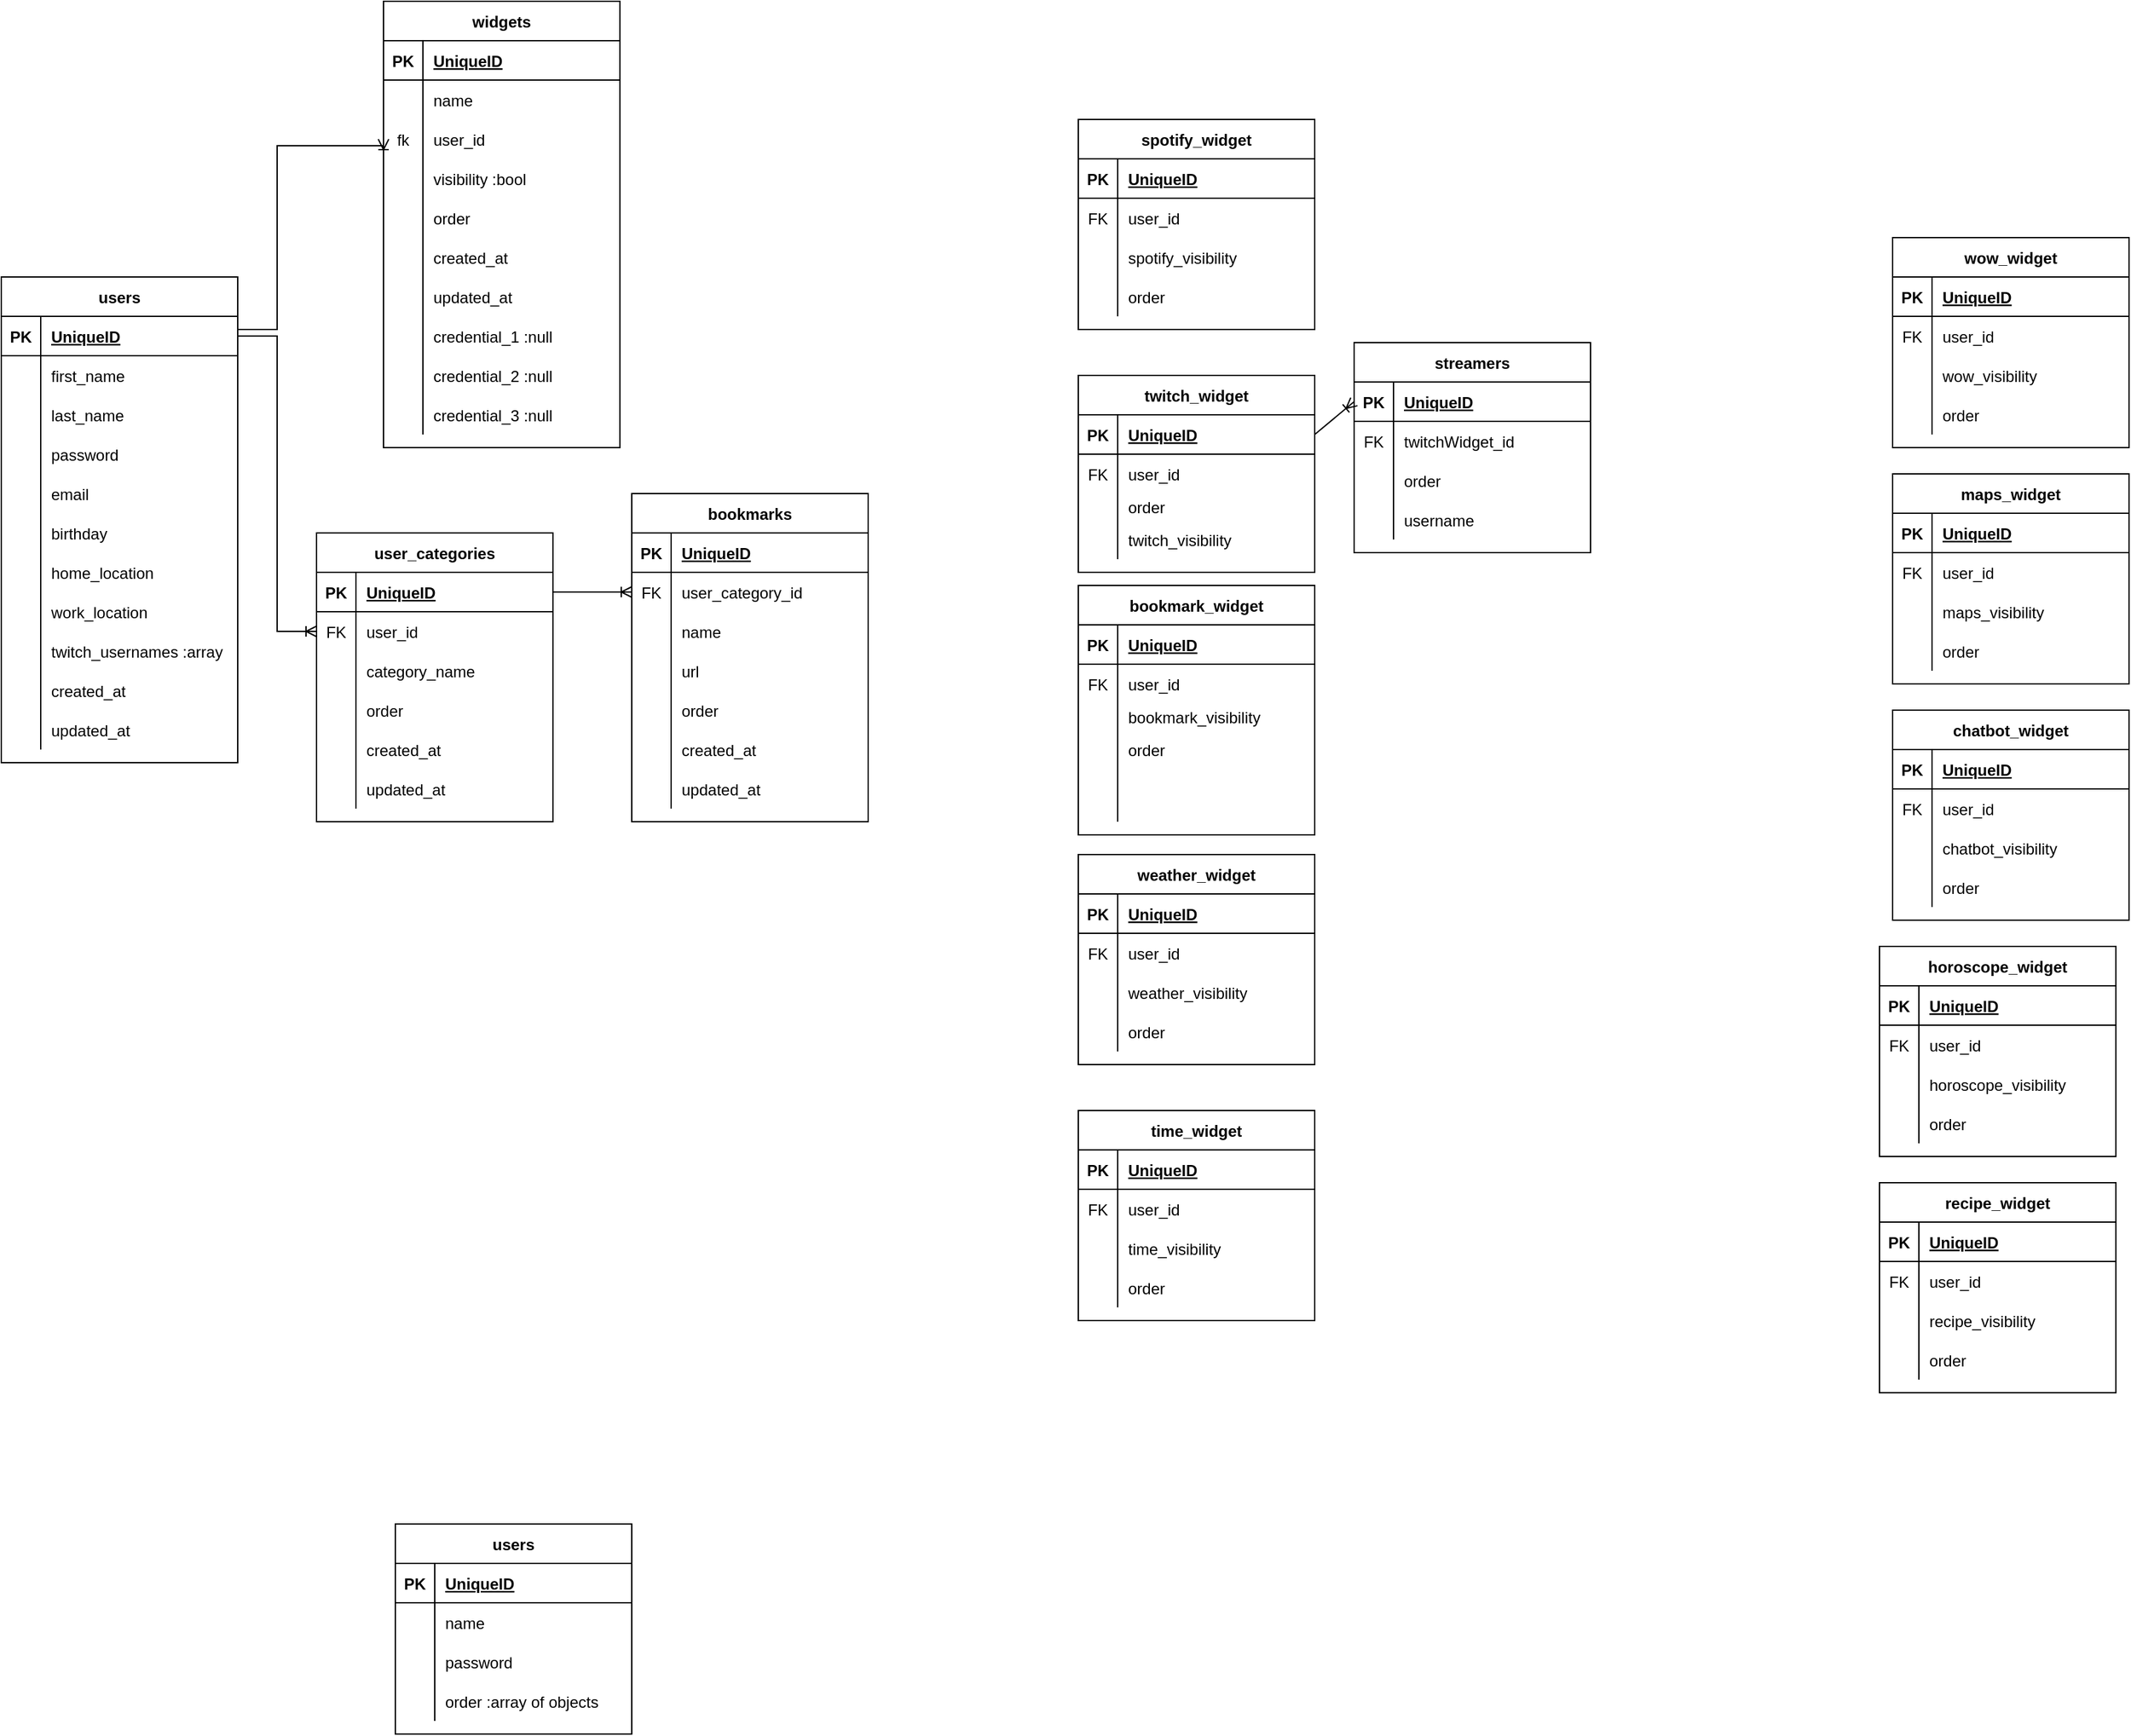 <mxfile version="20.2.8" type="device"><diagram id="gYToKr5sIgcULatB8mKq" name="Page-1"><mxGraphModel dx="1340" dy="1794" grid="1" gridSize="10" guides="1" tooltips="1" connect="1" arrows="1" fold="1" page="1" pageScale="1" pageWidth="850" pageHeight="1100" math="0" shadow="0"><root><mxCell id="0"/><mxCell id="1" parent="0"/><mxCell id="y52TnGV3vGGZ-zuW2AL_-1" value="users" style="shape=table;startSize=30;container=1;collapsible=1;childLayout=tableLayout;fixedRows=1;rowLines=0;fontStyle=1;align=center;resizeLast=1;" parent="1" vertex="1"><mxGeometry x="-750" y="-160" width="180" height="370" as="geometry"/></mxCell><mxCell id="y52TnGV3vGGZ-zuW2AL_-2" value="" style="shape=tableRow;horizontal=0;startSize=0;swimlaneHead=0;swimlaneBody=0;fillColor=none;collapsible=0;dropTarget=0;points=[[0,0.5],[1,0.5]];portConstraint=eastwest;top=0;left=0;right=0;bottom=1;" parent="y52TnGV3vGGZ-zuW2AL_-1" vertex="1"><mxGeometry y="30" width="180" height="30" as="geometry"/></mxCell><mxCell id="y52TnGV3vGGZ-zuW2AL_-3" value="PK" style="shape=partialRectangle;connectable=0;fillColor=none;top=0;left=0;bottom=0;right=0;fontStyle=1;overflow=hidden;" parent="y52TnGV3vGGZ-zuW2AL_-2" vertex="1"><mxGeometry width="30" height="30" as="geometry"><mxRectangle width="30" height="30" as="alternateBounds"/></mxGeometry></mxCell><mxCell id="y52TnGV3vGGZ-zuW2AL_-4" value="UniqueID" style="shape=partialRectangle;connectable=0;fillColor=none;top=0;left=0;bottom=0;right=0;align=left;spacingLeft=6;fontStyle=5;overflow=hidden;" parent="y52TnGV3vGGZ-zuW2AL_-2" vertex="1"><mxGeometry x="30" width="150" height="30" as="geometry"><mxRectangle width="150" height="30" as="alternateBounds"/></mxGeometry></mxCell><mxCell id="y52TnGV3vGGZ-zuW2AL_-5" value="" style="shape=tableRow;horizontal=0;startSize=0;swimlaneHead=0;swimlaneBody=0;fillColor=none;collapsible=0;dropTarget=0;points=[[0,0.5],[1,0.5]];portConstraint=eastwest;top=0;left=0;right=0;bottom=0;" parent="y52TnGV3vGGZ-zuW2AL_-1" vertex="1"><mxGeometry y="60" width="180" height="30" as="geometry"/></mxCell><mxCell id="y52TnGV3vGGZ-zuW2AL_-6" value="" style="shape=partialRectangle;connectable=0;fillColor=none;top=0;left=0;bottom=0;right=0;editable=1;overflow=hidden;" parent="y52TnGV3vGGZ-zuW2AL_-5" vertex="1"><mxGeometry width="30" height="30" as="geometry"><mxRectangle width="30" height="30" as="alternateBounds"/></mxGeometry></mxCell><mxCell id="y52TnGV3vGGZ-zuW2AL_-7" value="first_name    " style="shape=partialRectangle;connectable=0;fillColor=none;top=0;left=0;bottom=0;right=0;align=left;spacingLeft=6;overflow=hidden;" parent="y52TnGV3vGGZ-zuW2AL_-5" vertex="1"><mxGeometry x="30" width="150" height="30" as="geometry"><mxRectangle width="150" height="30" as="alternateBounds"/></mxGeometry></mxCell><mxCell id="y52TnGV3vGGZ-zuW2AL_-8" value="" style="shape=tableRow;horizontal=0;startSize=0;swimlaneHead=0;swimlaneBody=0;fillColor=none;collapsible=0;dropTarget=0;points=[[0,0.5],[1,0.5]];portConstraint=eastwest;top=0;left=0;right=0;bottom=0;" parent="y52TnGV3vGGZ-zuW2AL_-1" vertex="1"><mxGeometry y="90" width="180" height="30" as="geometry"/></mxCell><mxCell id="y52TnGV3vGGZ-zuW2AL_-9" value="" style="shape=partialRectangle;connectable=0;fillColor=none;top=0;left=0;bottom=0;right=0;editable=1;overflow=hidden;" parent="y52TnGV3vGGZ-zuW2AL_-8" vertex="1"><mxGeometry width="30" height="30" as="geometry"><mxRectangle width="30" height="30" as="alternateBounds"/></mxGeometry></mxCell><mxCell id="y52TnGV3vGGZ-zuW2AL_-10" value="last_name" style="shape=partialRectangle;connectable=0;fillColor=none;top=0;left=0;bottom=0;right=0;align=left;spacingLeft=6;overflow=hidden;" parent="y52TnGV3vGGZ-zuW2AL_-8" vertex="1"><mxGeometry x="30" width="150" height="30" as="geometry"><mxRectangle width="150" height="30" as="alternateBounds"/></mxGeometry></mxCell><mxCell id="y52TnGV3vGGZ-zuW2AL_-11" value="" style="shape=tableRow;horizontal=0;startSize=0;swimlaneHead=0;swimlaneBody=0;fillColor=none;collapsible=0;dropTarget=0;points=[[0,0.5],[1,0.5]];portConstraint=eastwest;top=0;left=0;right=0;bottom=0;" parent="y52TnGV3vGGZ-zuW2AL_-1" vertex="1"><mxGeometry y="120" width="180" height="30" as="geometry"/></mxCell><mxCell id="y52TnGV3vGGZ-zuW2AL_-12" value="" style="shape=partialRectangle;connectable=0;fillColor=none;top=0;left=0;bottom=0;right=0;editable=1;overflow=hidden;" parent="y52TnGV3vGGZ-zuW2AL_-11" vertex="1"><mxGeometry width="30" height="30" as="geometry"><mxRectangle width="30" height="30" as="alternateBounds"/></mxGeometry></mxCell><mxCell id="y52TnGV3vGGZ-zuW2AL_-13" value="password" style="shape=partialRectangle;connectable=0;fillColor=none;top=0;left=0;bottom=0;right=0;align=left;spacingLeft=6;overflow=hidden;" parent="y52TnGV3vGGZ-zuW2AL_-11" vertex="1"><mxGeometry x="30" width="150" height="30" as="geometry"><mxRectangle width="150" height="30" as="alternateBounds"/></mxGeometry></mxCell><mxCell id="ejHoG7HkgfLwsa3c3_mN-47" style="shape=tableRow;horizontal=0;startSize=0;swimlaneHead=0;swimlaneBody=0;fillColor=none;collapsible=0;dropTarget=0;points=[[0,0.5],[1,0.5]];portConstraint=eastwest;top=0;left=0;right=0;bottom=0;" parent="y52TnGV3vGGZ-zuW2AL_-1" vertex="1"><mxGeometry y="150" width="180" height="30" as="geometry"/></mxCell><mxCell id="ejHoG7HkgfLwsa3c3_mN-48" style="shape=partialRectangle;connectable=0;fillColor=none;top=0;left=0;bottom=0;right=0;editable=1;overflow=hidden;" parent="ejHoG7HkgfLwsa3c3_mN-47" vertex="1"><mxGeometry width="30" height="30" as="geometry"><mxRectangle width="30" height="30" as="alternateBounds"/></mxGeometry></mxCell><mxCell id="ejHoG7HkgfLwsa3c3_mN-49" value="email" style="shape=partialRectangle;connectable=0;fillColor=none;top=0;left=0;bottom=0;right=0;align=left;spacingLeft=6;overflow=hidden;" parent="ejHoG7HkgfLwsa3c3_mN-47" vertex="1"><mxGeometry x="30" width="150" height="30" as="geometry"><mxRectangle width="150" height="30" as="alternateBounds"/></mxGeometry></mxCell><mxCell id="ejHoG7HkgfLwsa3c3_mN-50" style="shape=tableRow;horizontal=0;startSize=0;swimlaneHead=0;swimlaneBody=0;fillColor=none;collapsible=0;dropTarget=0;points=[[0,0.5],[1,0.5]];portConstraint=eastwest;top=0;left=0;right=0;bottom=0;" parent="y52TnGV3vGGZ-zuW2AL_-1" vertex="1"><mxGeometry y="180" width="180" height="30" as="geometry"/></mxCell><mxCell id="ejHoG7HkgfLwsa3c3_mN-51" style="shape=partialRectangle;connectable=0;fillColor=none;top=0;left=0;bottom=0;right=0;editable=1;overflow=hidden;" parent="ejHoG7HkgfLwsa3c3_mN-50" vertex="1"><mxGeometry width="30" height="30" as="geometry"><mxRectangle width="30" height="30" as="alternateBounds"/></mxGeometry></mxCell><mxCell id="ejHoG7HkgfLwsa3c3_mN-52" value="birthday" style="shape=partialRectangle;connectable=0;fillColor=none;top=0;left=0;bottom=0;right=0;align=left;spacingLeft=6;overflow=hidden;" parent="ejHoG7HkgfLwsa3c3_mN-50" vertex="1"><mxGeometry x="30" width="150" height="30" as="geometry"><mxRectangle width="150" height="30" as="alternateBounds"/></mxGeometry></mxCell><mxCell id="ejHoG7HkgfLwsa3c3_mN-53" style="shape=tableRow;horizontal=0;startSize=0;swimlaneHead=0;swimlaneBody=0;fillColor=none;collapsible=0;dropTarget=0;points=[[0,0.5],[1,0.5]];portConstraint=eastwest;top=0;left=0;right=0;bottom=0;" parent="y52TnGV3vGGZ-zuW2AL_-1" vertex="1"><mxGeometry y="210" width="180" height="30" as="geometry"/></mxCell><mxCell id="ejHoG7HkgfLwsa3c3_mN-54" style="shape=partialRectangle;connectable=0;fillColor=none;top=0;left=0;bottom=0;right=0;editable=1;overflow=hidden;" parent="ejHoG7HkgfLwsa3c3_mN-53" vertex="1"><mxGeometry width="30" height="30" as="geometry"><mxRectangle width="30" height="30" as="alternateBounds"/></mxGeometry></mxCell><mxCell id="ejHoG7HkgfLwsa3c3_mN-55" value="home_location" style="shape=partialRectangle;connectable=0;fillColor=none;top=0;left=0;bottom=0;right=0;align=left;spacingLeft=6;overflow=hidden;" parent="ejHoG7HkgfLwsa3c3_mN-53" vertex="1"><mxGeometry x="30" width="150" height="30" as="geometry"><mxRectangle width="150" height="30" as="alternateBounds"/></mxGeometry></mxCell><mxCell id="ejHoG7HkgfLwsa3c3_mN-56" style="shape=tableRow;horizontal=0;startSize=0;swimlaneHead=0;swimlaneBody=0;fillColor=none;collapsible=0;dropTarget=0;points=[[0,0.5],[1,0.5]];portConstraint=eastwest;top=0;left=0;right=0;bottom=0;" parent="y52TnGV3vGGZ-zuW2AL_-1" vertex="1"><mxGeometry y="240" width="180" height="30" as="geometry"/></mxCell><mxCell id="ejHoG7HkgfLwsa3c3_mN-57" style="shape=partialRectangle;connectable=0;fillColor=none;top=0;left=0;bottom=0;right=0;editable=1;overflow=hidden;" parent="ejHoG7HkgfLwsa3c3_mN-56" vertex="1"><mxGeometry width="30" height="30" as="geometry"><mxRectangle width="30" height="30" as="alternateBounds"/></mxGeometry></mxCell><mxCell id="ejHoG7HkgfLwsa3c3_mN-58" value="work_location" style="shape=partialRectangle;connectable=0;fillColor=none;top=0;left=0;bottom=0;right=0;align=left;spacingLeft=6;overflow=hidden;" parent="ejHoG7HkgfLwsa3c3_mN-56" vertex="1"><mxGeometry x="30" width="150" height="30" as="geometry"><mxRectangle width="150" height="30" as="alternateBounds"/></mxGeometry></mxCell><mxCell id="ejHoG7HkgfLwsa3c3_mN-62" style="shape=tableRow;horizontal=0;startSize=0;swimlaneHead=0;swimlaneBody=0;fillColor=none;collapsible=0;dropTarget=0;points=[[0,0.5],[1,0.5]];portConstraint=eastwest;top=0;left=0;right=0;bottom=0;" parent="y52TnGV3vGGZ-zuW2AL_-1" vertex="1"><mxGeometry y="270" width="180" height="30" as="geometry"/></mxCell><mxCell id="ejHoG7HkgfLwsa3c3_mN-63" style="shape=partialRectangle;connectable=0;fillColor=none;top=0;left=0;bottom=0;right=0;editable=1;overflow=hidden;" parent="ejHoG7HkgfLwsa3c3_mN-62" vertex="1"><mxGeometry width="30" height="30" as="geometry"><mxRectangle width="30" height="30" as="alternateBounds"/></mxGeometry></mxCell><mxCell id="ejHoG7HkgfLwsa3c3_mN-64" value="twitch_usernames :array" style="shape=partialRectangle;connectable=0;fillColor=none;top=0;left=0;bottom=0;right=0;align=left;spacingLeft=6;overflow=hidden;" parent="ejHoG7HkgfLwsa3c3_mN-62" vertex="1"><mxGeometry x="30" width="150" height="30" as="geometry"><mxRectangle width="150" height="30" as="alternateBounds"/></mxGeometry></mxCell><mxCell id="ejHoG7HkgfLwsa3c3_mN-72" style="shape=tableRow;horizontal=0;startSize=0;swimlaneHead=0;swimlaneBody=0;fillColor=none;collapsible=0;dropTarget=0;points=[[0,0.5],[1,0.5]];portConstraint=eastwest;top=0;left=0;right=0;bottom=0;" parent="y52TnGV3vGGZ-zuW2AL_-1" vertex="1"><mxGeometry y="300" width="180" height="30" as="geometry"/></mxCell><mxCell id="ejHoG7HkgfLwsa3c3_mN-73" style="shape=partialRectangle;connectable=0;fillColor=none;top=0;left=0;bottom=0;right=0;editable=1;overflow=hidden;" parent="ejHoG7HkgfLwsa3c3_mN-72" vertex="1"><mxGeometry width="30" height="30" as="geometry"><mxRectangle width="30" height="30" as="alternateBounds"/></mxGeometry></mxCell><mxCell id="ejHoG7HkgfLwsa3c3_mN-74" value="created_at" style="shape=partialRectangle;connectable=0;fillColor=none;top=0;left=0;bottom=0;right=0;align=left;spacingLeft=6;overflow=hidden;" parent="ejHoG7HkgfLwsa3c3_mN-72" vertex="1"><mxGeometry x="30" width="150" height="30" as="geometry"><mxRectangle width="150" height="30" as="alternateBounds"/></mxGeometry></mxCell><mxCell id="ejHoG7HkgfLwsa3c3_mN-69" style="shape=tableRow;horizontal=0;startSize=0;swimlaneHead=0;swimlaneBody=0;fillColor=none;collapsible=0;dropTarget=0;points=[[0,0.5],[1,0.5]];portConstraint=eastwest;top=0;left=0;right=0;bottom=0;" parent="y52TnGV3vGGZ-zuW2AL_-1" vertex="1"><mxGeometry y="330" width="180" height="30" as="geometry"/></mxCell><mxCell id="ejHoG7HkgfLwsa3c3_mN-70" style="shape=partialRectangle;connectable=0;fillColor=none;top=0;left=0;bottom=0;right=0;editable=1;overflow=hidden;" parent="ejHoG7HkgfLwsa3c3_mN-69" vertex="1"><mxGeometry width="30" height="30" as="geometry"><mxRectangle width="30" height="30" as="alternateBounds"/></mxGeometry></mxCell><mxCell id="ejHoG7HkgfLwsa3c3_mN-71" value="updated_at" style="shape=partialRectangle;connectable=0;fillColor=none;top=0;left=0;bottom=0;right=0;align=left;spacingLeft=6;overflow=hidden;" parent="ejHoG7HkgfLwsa3c3_mN-69" vertex="1"><mxGeometry x="30" width="150" height="30" as="geometry"><mxRectangle width="150" height="30" as="alternateBounds"/></mxGeometry></mxCell><mxCell id="y52TnGV3vGGZ-zuW2AL_-14" value="user_categories" style="shape=table;startSize=30;container=1;collapsible=1;childLayout=tableLayout;fixedRows=1;rowLines=0;fontStyle=1;align=center;resizeLast=1;" parent="1" vertex="1"><mxGeometry x="-510" y="35" width="180" height="220" as="geometry"/></mxCell><mxCell id="y52TnGV3vGGZ-zuW2AL_-15" value="" style="shape=tableRow;horizontal=0;startSize=0;swimlaneHead=0;swimlaneBody=0;fillColor=none;collapsible=0;dropTarget=0;points=[[0,0.5],[1,0.5]];portConstraint=eastwest;top=0;left=0;right=0;bottom=1;" parent="y52TnGV3vGGZ-zuW2AL_-14" vertex="1"><mxGeometry y="30" width="180" height="30" as="geometry"/></mxCell><mxCell id="y52TnGV3vGGZ-zuW2AL_-16" value="PK" style="shape=partialRectangle;connectable=0;fillColor=none;top=0;left=0;bottom=0;right=0;fontStyle=1;overflow=hidden;" parent="y52TnGV3vGGZ-zuW2AL_-15" vertex="1"><mxGeometry width="30" height="30" as="geometry"><mxRectangle width="30" height="30" as="alternateBounds"/></mxGeometry></mxCell><mxCell id="y52TnGV3vGGZ-zuW2AL_-17" value="UniqueID" style="shape=partialRectangle;connectable=0;fillColor=none;top=0;left=0;bottom=0;right=0;align=left;spacingLeft=6;fontStyle=5;overflow=hidden;" parent="y52TnGV3vGGZ-zuW2AL_-15" vertex="1"><mxGeometry x="30" width="150" height="30" as="geometry"><mxRectangle width="150" height="30" as="alternateBounds"/></mxGeometry></mxCell><mxCell id="y52TnGV3vGGZ-zuW2AL_-18" value="" style="shape=tableRow;horizontal=0;startSize=0;swimlaneHead=0;swimlaneBody=0;fillColor=none;collapsible=0;dropTarget=0;points=[[0,0.5],[1,0.5]];portConstraint=eastwest;top=0;left=0;right=0;bottom=0;" parent="y52TnGV3vGGZ-zuW2AL_-14" vertex="1"><mxGeometry y="60" width="180" height="30" as="geometry"/></mxCell><mxCell id="y52TnGV3vGGZ-zuW2AL_-19" value="FK" style="shape=partialRectangle;connectable=0;fillColor=none;top=0;left=0;bottom=0;right=0;editable=1;overflow=hidden;" parent="y52TnGV3vGGZ-zuW2AL_-18" vertex="1"><mxGeometry width="30" height="30" as="geometry"><mxRectangle width="30" height="30" as="alternateBounds"/></mxGeometry></mxCell><mxCell id="y52TnGV3vGGZ-zuW2AL_-20" value="user_id" style="shape=partialRectangle;connectable=0;fillColor=none;top=0;left=0;bottom=0;right=0;align=left;spacingLeft=6;overflow=hidden;" parent="y52TnGV3vGGZ-zuW2AL_-18" vertex="1"><mxGeometry x="30" width="150" height="30" as="geometry"><mxRectangle width="150" height="30" as="alternateBounds"/></mxGeometry></mxCell><mxCell id="y52TnGV3vGGZ-zuW2AL_-21" value="" style="shape=tableRow;horizontal=0;startSize=0;swimlaneHead=0;swimlaneBody=0;fillColor=none;collapsible=0;dropTarget=0;points=[[0,0.5],[1,0.5]];portConstraint=eastwest;top=0;left=0;right=0;bottom=0;" parent="y52TnGV3vGGZ-zuW2AL_-14" vertex="1"><mxGeometry y="90" width="180" height="30" as="geometry"/></mxCell><mxCell id="y52TnGV3vGGZ-zuW2AL_-22" value="" style="shape=partialRectangle;connectable=0;fillColor=none;top=0;left=0;bottom=0;right=0;editable=1;overflow=hidden;" parent="y52TnGV3vGGZ-zuW2AL_-21" vertex="1"><mxGeometry width="30" height="30" as="geometry"><mxRectangle width="30" height="30" as="alternateBounds"/></mxGeometry></mxCell><mxCell id="y52TnGV3vGGZ-zuW2AL_-23" value="category_name" style="shape=partialRectangle;connectable=0;fillColor=none;top=0;left=0;bottom=0;right=0;align=left;spacingLeft=6;overflow=hidden;" parent="y52TnGV3vGGZ-zuW2AL_-21" vertex="1"><mxGeometry x="30" width="150" height="30" as="geometry"><mxRectangle width="150" height="30" as="alternateBounds"/></mxGeometry></mxCell><mxCell id="y52TnGV3vGGZ-zuW2AL_-24" value="" style="shape=tableRow;horizontal=0;startSize=0;swimlaneHead=0;swimlaneBody=0;fillColor=none;collapsible=0;dropTarget=0;points=[[0,0.5],[1,0.5]];portConstraint=eastwest;top=0;left=0;right=0;bottom=0;" parent="y52TnGV3vGGZ-zuW2AL_-14" vertex="1"><mxGeometry y="120" width="180" height="30" as="geometry"/></mxCell><mxCell id="y52TnGV3vGGZ-zuW2AL_-25" value="" style="shape=partialRectangle;connectable=0;fillColor=none;top=0;left=0;bottom=0;right=0;editable=1;overflow=hidden;" parent="y52TnGV3vGGZ-zuW2AL_-24" vertex="1"><mxGeometry width="30" height="30" as="geometry"><mxRectangle width="30" height="30" as="alternateBounds"/></mxGeometry></mxCell><mxCell id="y52TnGV3vGGZ-zuW2AL_-26" value="order" style="shape=partialRectangle;connectable=0;fillColor=none;top=0;left=0;bottom=0;right=0;align=left;spacingLeft=6;overflow=hidden;" parent="y52TnGV3vGGZ-zuW2AL_-24" vertex="1"><mxGeometry x="30" width="150" height="30" as="geometry"><mxRectangle width="150" height="30" as="alternateBounds"/></mxGeometry></mxCell><mxCell id="ejHoG7HkgfLwsa3c3_mN-75" style="shape=tableRow;horizontal=0;startSize=0;swimlaneHead=0;swimlaneBody=0;fillColor=none;collapsible=0;dropTarget=0;points=[[0,0.5],[1,0.5]];portConstraint=eastwest;top=0;left=0;right=0;bottom=0;" parent="y52TnGV3vGGZ-zuW2AL_-14" vertex="1"><mxGeometry y="150" width="180" height="30" as="geometry"/></mxCell><mxCell id="ejHoG7HkgfLwsa3c3_mN-76" style="shape=partialRectangle;connectable=0;fillColor=none;top=0;left=0;bottom=0;right=0;editable=1;overflow=hidden;" parent="ejHoG7HkgfLwsa3c3_mN-75" vertex="1"><mxGeometry width="30" height="30" as="geometry"><mxRectangle width="30" height="30" as="alternateBounds"/></mxGeometry></mxCell><mxCell id="ejHoG7HkgfLwsa3c3_mN-77" value="created_at" style="shape=partialRectangle;connectable=0;fillColor=none;top=0;left=0;bottom=0;right=0;align=left;spacingLeft=6;overflow=hidden;" parent="ejHoG7HkgfLwsa3c3_mN-75" vertex="1"><mxGeometry x="30" width="150" height="30" as="geometry"><mxRectangle width="150" height="30" as="alternateBounds"/></mxGeometry></mxCell><mxCell id="ejHoG7HkgfLwsa3c3_mN-78" style="shape=tableRow;horizontal=0;startSize=0;swimlaneHead=0;swimlaneBody=0;fillColor=none;collapsible=0;dropTarget=0;points=[[0,0.5],[1,0.5]];portConstraint=eastwest;top=0;left=0;right=0;bottom=0;" parent="y52TnGV3vGGZ-zuW2AL_-14" vertex="1"><mxGeometry y="180" width="180" height="30" as="geometry"/></mxCell><mxCell id="ejHoG7HkgfLwsa3c3_mN-79" style="shape=partialRectangle;connectable=0;fillColor=none;top=0;left=0;bottom=0;right=0;editable=1;overflow=hidden;" parent="ejHoG7HkgfLwsa3c3_mN-78" vertex="1"><mxGeometry width="30" height="30" as="geometry"><mxRectangle width="30" height="30" as="alternateBounds"/></mxGeometry></mxCell><mxCell id="ejHoG7HkgfLwsa3c3_mN-80" value="updated_at" style="shape=partialRectangle;connectable=0;fillColor=none;top=0;left=0;bottom=0;right=0;align=left;spacingLeft=6;overflow=hidden;" parent="ejHoG7HkgfLwsa3c3_mN-78" vertex="1"><mxGeometry x="30" width="150" height="30" as="geometry"><mxRectangle width="150" height="30" as="alternateBounds"/></mxGeometry></mxCell><mxCell id="y52TnGV3vGGZ-zuW2AL_-27" value="bookmarks" style="shape=table;startSize=30;container=1;collapsible=1;childLayout=tableLayout;fixedRows=1;rowLines=0;fontStyle=1;align=center;resizeLast=1;" parent="1" vertex="1"><mxGeometry x="-270" y="5" width="180" height="250" as="geometry"/></mxCell><mxCell id="y52TnGV3vGGZ-zuW2AL_-28" value="" style="shape=tableRow;horizontal=0;startSize=0;swimlaneHead=0;swimlaneBody=0;fillColor=none;collapsible=0;dropTarget=0;points=[[0,0.5],[1,0.5]];portConstraint=eastwest;top=0;left=0;right=0;bottom=1;" parent="y52TnGV3vGGZ-zuW2AL_-27" vertex="1"><mxGeometry y="30" width="180" height="30" as="geometry"/></mxCell><mxCell id="y52TnGV3vGGZ-zuW2AL_-29" value="PK" style="shape=partialRectangle;connectable=0;fillColor=none;top=0;left=0;bottom=0;right=0;fontStyle=1;overflow=hidden;" parent="y52TnGV3vGGZ-zuW2AL_-28" vertex="1"><mxGeometry width="30" height="30" as="geometry"><mxRectangle width="30" height="30" as="alternateBounds"/></mxGeometry></mxCell><mxCell id="y52TnGV3vGGZ-zuW2AL_-30" value="UniqueID" style="shape=partialRectangle;connectable=0;fillColor=none;top=0;left=0;bottom=0;right=0;align=left;spacingLeft=6;fontStyle=5;overflow=hidden;" parent="y52TnGV3vGGZ-zuW2AL_-28" vertex="1"><mxGeometry x="30" width="150" height="30" as="geometry"><mxRectangle width="150" height="30" as="alternateBounds"/></mxGeometry></mxCell><mxCell id="y52TnGV3vGGZ-zuW2AL_-34" value="" style="shape=tableRow;horizontal=0;startSize=0;swimlaneHead=0;swimlaneBody=0;fillColor=none;collapsible=0;dropTarget=0;points=[[0,0.5],[1,0.5]];portConstraint=eastwest;top=0;left=0;right=0;bottom=0;" parent="y52TnGV3vGGZ-zuW2AL_-27" vertex="1"><mxGeometry y="60" width="180" height="30" as="geometry"/></mxCell><mxCell id="y52TnGV3vGGZ-zuW2AL_-35" value="FK" style="shape=partialRectangle;connectable=0;fillColor=none;top=0;left=0;bottom=0;right=0;editable=1;overflow=hidden;" parent="y52TnGV3vGGZ-zuW2AL_-34" vertex="1"><mxGeometry width="30" height="30" as="geometry"><mxRectangle width="30" height="30" as="alternateBounds"/></mxGeometry></mxCell><mxCell id="y52TnGV3vGGZ-zuW2AL_-36" value="user_category_id" style="shape=partialRectangle;connectable=0;fillColor=none;top=0;left=0;bottom=0;right=0;align=left;spacingLeft=6;overflow=hidden;" parent="y52TnGV3vGGZ-zuW2AL_-34" vertex="1"><mxGeometry x="30" width="150" height="30" as="geometry"><mxRectangle width="150" height="30" as="alternateBounds"/></mxGeometry></mxCell><mxCell id="y52TnGV3vGGZ-zuW2AL_-37" value="" style="shape=tableRow;horizontal=0;startSize=0;swimlaneHead=0;swimlaneBody=0;fillColor=none;collapsible=0;dropTarget=0;points=[[0,0.5],[1,0.5]];portConstraint=eastwest;top=0;left=0;right=0;bottom=0;" parent="y52TnGV3vGGZ-zuW2AL_-27" vertex="1"><mxGeometry y="90" width="180" height="30" as="geometry"/></mxCell><mxCell id="y52TnGV3vGGZ-zuW2AL_-38" value="" style="shape=partialRectangle;connectable=0;fillColor=none;top=0;left=0;bottom=0;right=0;editable=1;overflow=hidden;" parent="y52TnGV3vGGZ-zuW2AL_-37" vertex="1"><mxGeometry width="30" height="30" as="geometry"><mxRectangle width="30" height="30" as="alternateBounds"/></mxGeometry></mxCell><mxCell id="y52TnGV3vGGZ-zuW2AL_-39" value="name" style="shape=partialRectangle;connectable=0;fillColor=none;top=0;left=0;bottom=0;right=0;align=left;spacingLeft=6;overflow=hidden;" parent="y52TnGV3vGGZ-zuW2AL_-37" vertex="1"><mxGeometry x="30" width="150" height="30" as="geometry"><mxRectangle width="150" height="30" as="alternateBounds"/></mxGeometry></mxCell><mxCell id="y52TnGV3vGGZ-zuW2AL_-40" style="shape=tableRow;horizontal=0;startSize=0;swimlaneHead=0;swimlaneBody=0;fillColor=none;collapsible=0;dropTarget=0;points=[[0,0.5],[1,0.5]];portConstraint=eastwest;top=0;left=0;right=0;bottom=0;" parent="y52TnGV3vGGZ-zuW2AL_-27" vertex="1"><mxGeometry y="120" width="180" height="30" as="geometry"/></mxCell><mxCell id="y52TnGV3vGGZ-zuW2AL_-41" style="shape=partialRectangle;connectable=0;fillColor=none;top=0;left=0;bottom=0;right=0;editable=1;overflow=hidden;" parent="y52TnGV3vGGZ-zuW2AL_-40" vertex="1"><mxGeometry width="30" height="30" as="geometry"><mxRectangle width="30" height="30" as="alternateBounds"/></mxGeometry></mxCell><mxCell id="y52TnGV3vGGZ-zuW2AL_-42" value="url" style="shape=partialRectangle;connectable=0;fillColor=none;top=0;left=0;bottom=0;right=0;align=left;spacingLeft=6;overflow=hidden;" parent="y52TnGV3vGGZ-zuW2AL_-40" vertex="1"><mxGeometry x="30" width="150" height="30" as="geometry"><mxRectangle width="150" height="30" as="alternateBounds"/></mxGeometry></mxCell><mxCell id="y52TnGV3vGGZ-zuW2AL_-46" style="shape=tableRow;horizontal=0;startSize=0;swimlaneHead=0;swimlaneBody=0;fillColor=none;collapsible=0;dropTarget=0;points=[[0,0.5],[1,0.5]];portConstraint=eastwest;top=0;left=0;right=0;bottom=0;" parent="y52TnGV3vGGZ-zuW2AL_-27" vertex="1"><mxGeometry y="150" width="180" height="30" as="geometry"/></mxCell><mxCell id="y52TnGV3vGGZ-zuW2AL_-47" style="shape=partialRectangle;connectable=0;fillColor=none;top=0;left=0;bottom=0;right=0;editable=1;overflow=hidden;" parent="y52TnGV3vGGZ-zuW2AL_-46" vertex="1"><mxGeometry width="30" height="30" as="geometry"><mxRectangle width="30" height="30" as="alternateBounds"/></mxGeometry></mxCell><mxCell id="y52TnGV3vGGZ-zuW2AL_-48" value="order" style="shape=partialRectangle;connectable=0;fillColor=none;top=0;left=0;bottom=0;right=0;align=left;spacingLeft=6;overflow=hidden;" parent="y52TnGV3vGGZ-zuW2AL_-46" vertex="1"><mxGeometry x="30" width="150" height="30" as="geometry"><mxRectangle width="150" height="30" as="alternateBounds"/></mxGeometry></mxCell><mxCell id="ejHoG7HkgfLwsa3c3_mN-96" style="shape=tableRow;horizontal=0;startSize=0;swimlaneHead=0;swimlaneBody=0;fillColor=none;collapsible=0;dropTarget=0;points=[[0,0.5],[1,0.5]];portConstraint=eastwest;top=0;left=0;right=0;bottom=0;" parent="y52TnGV3vGGZ-zuW2AL_-27" vertex="1"><mxGeometry y="180" width="180" height="30" as="geometry"/></mxCell><mxCell id="ejHoG7HkgfLwsa3c3_mN-97" style="shape=partialRectangle;connectable=0;fillColor=none;top=0;left=0;bottom=0;right=0;editable=1;overflow=hidden;" parent="ejHoG7HkgfLwsa3c3_mN-96" vertex="1"><mxGeometry width="30" height="30" as="geometry"><mxRectangle width="30" height="30" as="alternateBounds"/></mxGeometry></mxCell><mxCell id="ejHoG7HkgfLwsa3c3_mN-98" value="created_at" style="shape=partialRectangle;connectable=0;fillColor=none;top=0;left=0;bottom=0;right=0;align=left;spacingLeft=6;overflow=hidden;" parent="ejHoG7HkgfLwsa3c3_mN-96" vertex="1"><mxGeometry x="30" width="150" height="30" as="geometry"><mxRectangle width="150" height="30" as="alternateBounds"/></mxGeometry></mxCell><mxCell id="ejHoG7HkgfLwsa3c3_mN-93" style="shape=tableRow;horizontal=0;startSize=0;swimlaneHead=0;swimlaneBody=0;fillColor=none;collapsible=0;dropTarget=0;points=[[0,0.5],[1,0.5]];portConstraint=eastwest;top=0;left=0;right=0;bottom=0;" parent="y52TnGV3vGGZ-zuW2AL_-27" vertex="1"><mxGeometry y="210" width="180" height="30" as="geometry"/></mxCell><mxCell id="ejHoG7HkgfLwsa3c3_mN-94" style="shape=partialRectangle;connectable=0;fillColor=none;top=0;left=0;bottom=0;right=0;editable=1;overflow=hidden;" parent="ejHoG7HkgfLwsa3c3_mN-93" vertex="1"><mxGeometry width="30" height="30" as="geometry"><mxRectangle width="30" height="30" as="alternateBounds"/></mxGeometry></mxCell><mxCell id="ejHoG7HkgfLwsa3c3_mN-95" value="updated_at" style="shape=partialRectangle;connectable=0;fillColor=none;top=0;left=0;bottom=0;right=0;align=left;spacingLeft=6;overflow=hidden;" parent="ejHoG7HkgfLwsa3c3_mN-93" vertex="1"><mxGeometry x="30" width="150" height="30" as="geometry"><mxRectangle width="150" height="30" as="alternateBounds"/></mxGeometry></mxCell><mxCell id="y52TnGV3vGGZ-zuW2AL_-49" value="bookmark_widget" style="shape=table;startSize=30;container=1;collapsible=1;childLayout=tableLayout;fixedRows=1;rowLines=0;fontStyle=1;align=center;resizeLast=1;" parent="1" vertex="1"><mxGeometry x="70" y="75" width="180" height="190" as="geometry"/></mxCell><mxCell id="y52TnGV3vGGZ-zuW2AL_-50" value="" style="shape=tableRow;horizontal=0;startSize=0;swimlaneHead=0;swimlaneBody=0;fillColor=none;collapsible=0;dropTarget=0;points=[[0,0.5],[1,0.5]];portConstraint=eastwest;top=0;left=0;right=0;bottom=1;" parent="y52TnGV3vGGZ-zuW2AL_-49" vertex="1"><mxGeometry y="30" width="180" height="30" as="geometry"/></mxCell><mxCell id="y52TnGV3vGGZ-zuW2AL_-51" value="PK" style="shape=partialRectangle;connectable=0;fillColor=none;top=0;left=0;bottom=0;right=0;fontStyle=1;overflow=hidden;" parent="y52TnGV3vGGZ-zuW2AL_-50" vertex="1"><mxGeometry width="30" height="30" as="geometry"><mxRectangle width="30" height="30" as="alternateBounds"/></mxGeometry></mxCell><mxCell id="y52TnGV3vGGZ-zuW2AL_-52" value="UniqueID" style="shape=partialRectangle;connectable=0;fillColor=none;top=0;left=0;bottom=0;right=0;align=left;spacingLeft=6;fontStyle=5;overflow=hidden;" parent="y52TnGV3vGGZ-zuW2AL_-50" vertex="1"><mxGeometry x="30" width="150" height="30" as="geometry"><mxRectangle width="150" height="30" as="alternateBounds"/></mxGeometry></mxCell><mxCell id="y52TnGV3vGGZ-zuW2AL_-53" value="" style="shape=tableRow;horizontal=0;startSize=0;swimlaneHead=0;swimlaneBody=0;fillColor=none;collapsible=0;dropTarget=0;points=[[0,0.5],[1,0.5]];portConstraint=eastwest;top=0;left=0;right=0;bottom=0;" parent="y52TnGV3vGGZ-zuW2AL_-49" vertex="1"><mxGeometry y="60" width="180" height="30" as="geometry"/></mxCell><mxCell id="y52TnGV3vGGZ-zuW2AL_-54" value="FK" style="shape=partialRectangle;connectable=0;fillColor=none;top=0;left=0;bottom=0;right=0;editable=1;overflow=hidden;" parent="y52TnGV3vGGZ-zuW2AL_-53" vertex="1"><mxGeometry width="30" height="30" as="geometry"><mxRectangle width="30" height="30" as="alternateBounds"/></mxGeometry></mxCell><mxCell id="y52TnGV3vGGZ-zuW2AL_-55" value="user_id" style="shape=partialRectangle;connectable=0;fillColor=none;top=0;left=0;bottom=0;right=0;align=left;spacingLeft=6;overflow=hidden;" parent="y52TnGV3vGGZ-zuW2AL_-53" vertex="1"><mxGeometry x="30" width="150" height="30" as="geometry"><mxRectangle width="150" height="30" as="alternateBounds"/></mxGeometry></mxCell><mxCell id="y52TnGV3vGGZ-zuW2AL_-56" value="" style="shape=tableRow;horizontal=0;startSize=0;swimlaneHead=0;swimlaneBody=0;fillColor=none;collapsible=0;dropTarget=0;points=[[0,0.5],[1,0.5]];portConstraint=eastwest;top=0;left=0;right=0;bottom=0;" parent="y52TnGV3vGGZ-zuW2AL_-49" vertex="1"><mxGeometry y="90" width="180" height="20" as="geometry"/></mxCell><mxCell id="y52TnGV3vGGZ-zuW2AL_-57" value="" style="shape=partialRectangle;connectable=0;fillColor=none;top=0;left=0;bottom=0;right=0;editable=1;overflow=hidden;" parent="y52TnGV3vGGZ-zuW2AL_-56" vertex="1"><mxGeometry width="30" height="20" as="geometry"><mxRectangle width="30" height="20" as="alternateBounds"/></mxGeometry></mxCell><mxCell id="y52TnGV3vGGZ-zuW2AL_-58" value="bookmark_visibility" style="shape=partialRectangle;connectable=0;fillColor=none;top=0;left=0;bottom=0;right=0;align=left;spacingLeft=6;overflow=hidden;" parent="y52TnGV3vGGZ-zuW2AL_-56" vertex="1"><mxGeometry x="30" width="150" height="20" as="geometry"><mxRectangle width="150" height="20" as="alternateBounds"/></mxGeometry></mxCell><mxCell id="y52TnGV3vGGZ-zuW2AL_-59" value="" style="shape=tableRow;horizontal=0;startSize=0;swimlaneHead=0;swimlaneBody=0;fillColor=none;collapsible=0;dropTarget=0;points=[[0,0.5],[1,0.5]];portConstraint=eastwest;top=0;left=0;right=0;bottom=0;" parent="y52TnGV3vGGZ-zuW2AL_-49" vertex="1"><mxGeometry y="110" width="180" height="30" as="geometry"/></mxCell><mxCell id="y52TnGV3vGGZ-zuW2AL_-60" value="" style="shape=partialRectangle;connectable=0;fillColor=none;top=0;left=0;bottom=0;right=0;editable=1;overflow=hidden;" parent="y52TnGV3vGGZ-zuW2AL_-59" vertex="1"><mxGeometry width="30" height="30" as="geometry"><mxRectangle width="30" height="30" as="alternateBounds"/></mxGeometry></mxCell><mxCell id="y52TnGV3vGGZ-zuW2AL_-61" value="order" style="shape=partialRectangle;connectable=0;fillColor=none;top=0;left=0;bottom=0;right=0;align=left;spacingLeft=6;overflow=hidden;" parent="y52TnGV3vGGZ-zuW2AL_-59" vertex="1"><mxGeometry x="30" width="150" height="30" as="geometry"><mxRectangle width="150" height="30" as="alternateBounds"/></mxGeometry></mxCell><mxCell id="y52TnGV3vGGZ-zuW2AL_-62" style="shape=tableRow;horizontal=0;startSize=0;swimlaneHead=0;swimlaneBody=0;fillColor=none;collapsible=0;dropTarget=0;points=[[0,0.5],[1,0.5]];portConstraint=eastwest;top=0;left=0;right=0;bottom=0;" parent="y52TnGV3vGGZ-zuW2AL_-49" vertex="1"><mxGeometry y="140" width="180" height="40" as="geometry"/></mxCell><mxCell id="y52TnGV3vGGZ-zuW2AL_-63" style="shape=partialRectangle;connectable=0;fillColor=none;top=0;left=0;bottom=0;right=0;editable=1;overflow=hidden;" parent="y52TnGV3vGGZ-zuW2AL_-62" vertex="1"><mxGeometry width="30" height="40" as="geometry"><mxRectangle width="30" height="40" as="alternateBounds"/></mxGeometry></mxCell><mxCell id="y52TnGV3vGGZ-zuW2AL_-64" value="" style="shape=partialRectangle;connectable=0;fillColor=none;top=0;left=0;bottom=0;right=0;align=left;spacingLeft=6;overflow=hidden;fontStyle=1" parent="y52TnGV3vGGZ-zuW2AL_-62" vertex="1"><mxGeometry x="30" width="150" height="40" as="geometry"><mxRectangle width="150" height="40" as="alternateBounds"/></mxGeometry></mxCell><mxCell id="y52TnGV3vGGZ-zuW2AL_-109" value="twitch_widget" style="shape=table;startSize=30;container=1;collapsible=1;childLayout=tableLayout;fixedRows=1;rowLines=0;fontStyle=1;align=center;resizeLast=1;" parent="1" vertex="1"><mxGeometry x="70" y="-85" width="180" height="150" as="geometry"/></mxCell><mxCell id="y52TnGV3vGGZ-zuW2AL_-110" value="" style="shape=tableRow;horizontal=0;startSize=0;swimlaneHead=0;swimlaneBody=0;fillColor=none;collapsible=0;dropTarget=0;points=[[0,0.5],[1,0.5]];portConstraint=eastwest;top=0;left=0;right=0;bottom=1;" parent="y52TnGV3vGGZ-zuW2AL_-109" vertex="1"><mxGeometry y="30" width="180" height="30" as="geometry"/></mxCell><mxCell id="y52TnGV3vGGZ-zuW2AL_-111" value="PK" style="shape=partialRectangle;connectable=0;fillColor=none;top=0;left=0;bottom=0;right=0;fontStyle=1;overflow=hidden;" parent="y52TnGV3vGGZ-zuW2AL_-110" vertex="1"><mxGeometry width="30" height="30" as="geometry"><mxRectangle width="30" height="30" as="alternateBounds"/></mxGeometry></mxCell><mxCell id="y52TnGV3vGGZ-zuW2AL_-112" value="UniqueID" style="shape=partialRectangle;connectable=0;fillColor=none;top=0;left=0;bottom=0;right=0;align=left;spacingLeft=6;fontStyle=5;overflow=hidden;" parent="y52TnGV3vGGZ-zuW2AL_-110" vertex="1"><mxGeometry x="30" width="150" height="30" as="geometry"><mxRectangle width="150" height="30" as="alternateBounds"/></mxGeometry></mxCell><mxCell id="y52TnGV3vGGZ-zuW2AL_-113" value="" style="shape=tableRow;horizontal=0;startSize=0;swimlaneHead=0;swimlaneBody=0;fillColor=none;collapsible=0;dropTarget=0;points=[[0,0.5],[1,0.5]];portConstraint=eastwest;top=0;left=0;right=0;bottom=0;" parent="y52TnGV3vGGZ-zuW2AL_-109" vertex="1"><mxGeometry y="60" width="180" height="30" as="geometry"/></mxCell><mxCell id="y52TnGV3vGGZ-zuW2AL_-114" value="FK" style="shape=partialRectangle;connectable=0;fillColor=none;top=0;left=0;bottom=0;right=0;editable=1;overflow=hidden;" parent="y52TnGV3vGGZ-zuW2AL_-113" vertex="1"><mxGeometry width="30" height="30" as="geometry"><mxRectangle width="30" height="30" as="alternateBounds"/></mxGeometry></mxCell><mxCell id="y52TnGV3vGGZ-zuW2AL_-115" value="user_id" style="shape=partialRectangle;connectable=0;fillColor=none;top=0;left=0;bottom=0;right=0;align=left;spacingLeft=6;overflow=hidden;" parent="y52TnGV3vGGZ-zuW2AL_-113" vertex="1"><mxGeometry x="30" width="150" height="30" as="geometry"><mxRectangle width="150" height="30" as="alternateBounds"/></mxGeometry></mxCell><mxCell id="y52TnGV3vGGZ-zuW2AL_-116" value="" style="shape=tableRow;horizontal=0;startSize=0;swimlaneHead=0;swimlaneBody=0;fillColor=none;collapsible=0;dropTarget=0;points=[[0,0.5],[1,0.5]];portConstraint=eastwest;top=0;left=0;right=0;bottom=0;" parent="y52TnGV3vGGZ-zuW2AL_-109" vertex="1"><mxGeometry y="90" width="180" height="20" as="geometry"/></mxCell><mxCell id="y52TnGV3vGGZ-zuW2AL_-117" value="" style="shape=partialRectangle;connectable=0;fillColor=none;top=0;left=0;bottom=0;right=0;editable=1;overflow=hidden;" parent="y52TnGV3vGGZ-zuW2AL_-116" vertex="1"><mxGeometry width="30" height="20" as="geometry"><mxRectangle width="30" height="20" as="alternateBounds"/></mxGeometry></mxCell><mxCell id="y52TnGV3vGGZ-zuW2AL_-118" value="order" style="shape=partialRectangle;connectable=0;fillColor=none;top=0;left=0;bottom=0;right=0;align=left;spacingLeft=6;overflow=hidden;" parent="y52TnGV3vGGZ-zuW2AL_-116" vertex="1"><mxGeometry x="30" width="150" height="20" as="geometry"><mxRectangle width="150" height="20" as="alternateBounds"/></mxGeometry></mxCell><mxCell id="y52TnGV3vGGZ-zuW2AL_-119" value="" style="shape=tableRow;horizontal=0;startSize=0;swimlaneHead=0;swimlaneBody=0;fillColor=none;collapsible=0;dropTarget=0;points=[[0,0.5],[1,0.5]];portConstraint=eastwest;top=0;left=0;right=0;bottom=0;" parent="y52TnGV3vGGZ-zuW2AL_-109" vertex="1"><mxGeometry y="110" width="180" height="30" as="geometry"/></mxCell><mxCell id="y52TnGV3vGGZ-zuW2AL_-120" value="" style="shape=partialRectangle;connectable=0;fillColor=none;top=0;left=0;bottom=0;right=0;editable=1;overflow=hidden;" parent="y52TnGV3vGGZ-zuW2AL_-119" vertex="1"><mxGeometry width="30" height="30" as="geometry"><mxRectangle width="30" height="30" as="alternateBounds"/></mxGeometry></mxCell><mxCell id="y52TnGV3vGGZ-zuW2AL_-121" value="twitch_visibility" style="shape=partialRectangle;connectable=0;fillColor=none;top=0;left=0;bottom=0;right=0;align=left;spacingLeft=6;overflow=hidden;" parent="y52TnGV3vGGZ-zuW2AL_-119" vertex="1"><mxGeometry x="30" width="150" height="30" as="geometry"><mxRectangle width="150" height="30" as="alternateBounds"/></mxGeometry></mxCell><mxCell id="y52TnGV3vGGZ-zuW2AL_-123" value="streamers" style="shape=table;startSize=30;container=1;collapsible=1;childLayout=tableLayout;fixedRows=1;rowLines=0;fontStyle=1;align=center;resizeLast=1;" parent="1" vertex="1"><mxGeometry x="280" y="-110" width="180" height="160" as="geometry"/></mxCell><mxCell id="y52TnGV3vGGZ-zuW2AL_-124" value="" style="shape=tableRow;horizontal=0;startSize=0;swimlaneHead=0;swimlaneBody=0;fillColor=none;collapsible=0;dropTarget=0;points=[[0,0.5],[1,0.5]];portConstraint=eastwest;top=0;left=0;right=0;bottom=1;" parent="y52TnGV3vGGZ-zuW2AL_-123" vertex="1"><mxGeometry y="30" width="180" height="30" as="geometry"/></mxCell><mxCell id="y52TnGV3vGGZ-zuW2AL_-125" value="PK" style="shape=partialRectangle;connectable=0;fillColor=none;top=0;left=0;bottom=0;right=0;fontStyle=1;overflow=hidden;" parent="y52TnGV3vGGZ-zuW2AL_-124" vertex="1"><mxGeometry width="30" height="30" as="geometry"><mxRectangle width="30" height="30" as="alternateBounds"/></mxGeometry></mxCell><mxCell id="y52TnGV3vGGZ-zuW2AL_-126" value="UniqueID" style="shape=partialRectangle;connectable=0;fillColor=none;top=0;left=0;bottom=0;right=0;align=left;spacingLeft=6;fontStyle=5;overflow=hidden;" parent="y52TnGV3vGGZ-zuW2AL_-124" vertex="1"><mxGeometry x="30" width="150" height="30" as="geometry"><mxRectangle width="150" height="30" as="alternateBounds"/></mxGeometry></mxCell><mxCell id="y52TnGV3vGGZ-zuW2AL_-127" value="" style="shape=tableRow;horizontal=0;startSize=0;swimlaneHead=0;swimlaneBody=0;fillColor=none;collapsible=0;dropTarget=0;points=[[0,0.5],[1,0.5]];portConstraint=eastwest;top=0;left=0;right=0;bottom=0;" parent="y52TnGV3vGGZ-zuW2AL_-123" vertex="1"><mxGeometry y="60" width="180" height="30" as="geometry"/></mxCell><mxCell id="y52TnGV3vGGZ-zuW2AL_-128" value="FK" style="shape=partialRectangle;connectable=0;fillColor=none;top=0;left=0;bottom=0;right=0;editable=1;overflow=hidden;" parent="y52TnGV3vGGZ-zuW2AL_-127" vertex="1"><mxGeometry width="30" height="30" as="geometry"><mxRectangle width="30" height="30" as="alternateBounds"/></mxGeometry></mxCell><mxCell id="y52TnGV3vGGZ-zuW2AL_-129" value="twitchWidget_id" style="shape=partialRectangle;connectable=0;fillColor=none;top=0;left=0;bottom=0;right=0;align=left;spacingLeft=6;overflow=hidden;" parent="y52TnGV3vGGZ-zuW2AL_-127" vertex="1"><mxGeometry x="30" width="150" height="30" as="geometry"><mxRectangle width="150" height="30" as="alternateBounds"/></mxGeometry></mxCell><mxCell id="y52TnGV3vGGZ-zuW2AL_-130" value="" style="shape=tableRow;horizontal=0;startSize=0;swimlaneHead=0;swimlaneBody=0;fillColor=none;collapsible=0;dropTarget=0;points=[[0,0.5],[1,0.5]];portConstraint=eastwest;top=0;left=0;right=0;bottom=0;" parent="y52TnGV3vGGZ-zuW2AL_-123" vertex="1"><mxGeometry y="90" width="180" height="30" as="geometry"/></mxCell><mxCell id="y52TnGV3vGGZ-zuW2AL_-131" value="" style="shape=partialRectangle;connectable=0;fillColor=none;top=0;left=0;bottom=0;right=0;editable=1;overflow=hidden;" parent="y52TnGV3vGGZ-zuW2AL_-130" vertex="1"><mxGeometry width="30" height="30" as="geometry"><mxRectangle width="30" height="30" as="alternateBounds"/></mxGeometry></mxCell><mxCell id="y52TnGV3vGGZ-zuW2AL_-132" value="order" style="shape=partialRectangle;connectable=0;fillColor=none;top=0;left=0;bottom=0;right=0;align=left;spacingLeft=6;overflow=hidden;" parent="y52TnGV3vGGZ-zuW2AL_-130" vertex="1"><mxGeometry x="30" width="150" height="30" as="geometry"><mxRectangle width="150" height="30" as="alternateBounds"/></mxGeometry></mxCell><mxCell id="y52TnGV3vGGZ-zuW2AL_-133" value="" style="shape=tableRow;horizontal=0;startSize=0;swimlaneHead=0;swimlaneBody=0;fillColor=none;collapsible=0;dropTarget=0;points=[[0,0.5],[1,0.5]];portConstraint=eastwest;top=0;left=0;right=0;bottom=0;" parent="y52TnGV3vGGZ-zuW2AL_-123" vertex="1"><mxGeometry y="120" width="180" height="30" as="geometry"/></mxCell><mxCell id="y52TnGV3vGGZ-zuW2AL_-134" value="" style="shape=partialRectangle;connectable=0;fillColor=none;top=0;left=0;bottom=0;right=0;editable=1;overflow=hidden;" parent="y52TnGV3vGGZ-zuW2AL_-133" vertex="1"><mxGeometry width="30" height="30" as="geometry"><mxRectangle width="30" height="30" as="alternateBounds"/></mxGeometry></mxCell><mxCell id="y52TnGV3vGGZ-zuW2AL_-135" value="username" style="shape=partialRectangle;connectable=0;fillColor=none;top=0;left=0;bottom=0;right=0;align=left;spacingLeft=6;overflow=hidden;" parent="y52TnGV3vGGZ-zuW2AL_-133" vertex="1"><mxGeometry x="30" width="150" height="30" as="geometry"><mxRectangle width="150" height="30" as="alternateBounds"/></mxGeometry></mxCell><mxCell id="y52TnGV3vGGZ-zuW2AL_-136" value="" style="fontSize=12;html=1;endArrow=ERoneToMany;rounded=0;exitX=1;exitY=0.5;exitDx=0;exitDy=0;entryX=0;entryY=0.5;entryDx=0;entryDy=0;" parent="1" source="y52TnGV3vGGZ-zuW2AL_-110" target="y52TnGV3vGGZ-zuW2AL_-124" edge="1"><mxGeometry width="100" height="100" relative="1" as="geometry"><mxPoint x="450" y="505" as="sourcePoint"/><mxPoint x="350" y="-40" as="targetPoint"/></mxGeometry></mxCell><mxCell id="-vHOx4GtYM8IsCJAQA5I-2" value="weather_widget" style="shape=table;startSize=30;container=1;collapsible=1;childLayout=tableLayout;fixedRows=1;rowLines=0;fontStyle=1;align=center;resizeLast=1;" parent="1" vertex="1"><mxGeometry x="70" y="280" width="180" height="160" as="geometry"/></mxCell><mxCell id="-vHOx4GtYM8IsCJAQA5I-3" value="" style="shape=tableRow;horizontal=0;startSize=0;swimlaneHead=0;swimlaneBody=0;fillColor=none;collapsible=0;dropTarget=0;points=[[0,0.5],[1,0.5]];portConstraint=eastwest;top=0;left=0;right=0;bottom=1;" parent="-vHOx4GtYM8IsCJAQA5I-2" vertex="1"><mxGeometry y="30" width="180" height="30" as="geometry"/></mxCell><mxCell id="-vHOx4GtYM8IsCJAQA5I-4" value="PK" style="shape=partialRectangle;connectable=0;fillColor=none;top=0;left=0;bottom=0;right=0;fontStyle=1;overflow=hidden;" parent="-vHOx4GtYM8IsCJAQA5I-3" vertex="1"><mxGeometry width="30" height="30" as="geometry"><mxRectangle width="30" height="30" as="alternateBounds"/></mxGeometry></mxCell><mxCell id="-vHOx4GtYM8IsCJAQA5I-5" value="UniqueID" style="shape=partialRectangle;connectable=0;fillColor=none;top=0;left=0;bottom=0;right=0;align=left;spacingLeft=6;fontStyle=5;overflow=hidden;" parent="-vHOx4GtYM8IsCJAQA5I-3" vertex="1"><mxGeometry x="30" width="150" height="30" as="geometry"><mxRectangle width="150" height="30" as="alternateBounds"/></mxGeometry></mxCell><mxCell id="-vHOx4GtYM8IsCJAQA5I-6" value="" style="shape=tableRow;horizontal=0;startSize=0;swimlaneHead=0;swimlaneBody=0;fillColor=none;collapsible=0;dropTarget=0;points=[[0,0.5],[1,0.5]];portConstraint=eastwest;top=0;left=0;right=0;bottom=0;" parent="-vHOx4GtYM8IsCJAQA5I-2" vertex="1"><mxGeometry y="60" width="180" height="30" as="geometry"/></mxCell><mxCell id="-vHOx4GtYM8IsCJAQA5I-7" value="FK" style="shape=partialRectangle;connectable=0;fillColor=none;top=0;left=0;bottom=0;right=0;editable=1;overflow=hidden;" parent="-vHOx4GtYM8IsCJAQA5I-6" vertex="1"><mxGeometry width="30" height="30" as="geometry"><mxRectangle width="30" height="30" as="alternateBounds"/></mxGeometry></mxCell><mxCell id="-vHOx4GtYM8IsCJAQA5I-8" value="user_id" style="shape=partialRectangle;connectable=0;fillColor=none;top=0;left=0;bottom=0;right=0;align=left;spacingLeft=6;overflow=hidden;" parent="-vHOx4GtYM8IsCJAQA5I-6" vertex="1"><mxGeometry x="30" width="150" height="30" as="geometry"><mxRectangle width="150" height="30" as="alternateBounds"/></mxGeometry></mxCell><mxCell id="-vHOx4GtYM8IsCJAQA5I-9" value="" style="shape=tableRow;horizontal=0;startSize=0;swimlaneHead=0;swimlaneBody=0;fillColor=none;collapsible=0;dropTarget=0;points=[[0,0.5],[1,0.5]];portConstraint=eastwest;top=0;left=0;right=0;bottom=0;" parent="-vHOx4GtYM8IsCJAQA5I-2" vertex="1"><mxGeometry y="90" width="180" height="30" as="geometry"/></mxCell><mxCell id="-vHOx4GtYM8IsCJAQA5I-10" value="" style="shape=partialRectangle;connectable=0;fillColor=none;top=0;left=0;bottom=0;right=0;editable=1;overflow=hidden;" parent="-vHOx4GtYM8IsCJAQA5I-9" vertex="1"><mxGeometry width="30" height="30" as="geometry"><mxRectangle width="30" height="30" as="alternateBounds"/></mxGeometry></mxCell><mxCell id="-vHOx4GtYM8IsCJAQA5I-11" value="weather_visibility" style="shape=partialRectangle;connectable=0;fillColor=none;top=0;left=0;bottom=0;right=0;align=left;spacingLeft=6;overflow=hidden;" parent="-vHOx4GtYM8IsCJAQA5I-9" vertex="1"><mxGeometry x="30" width="150" height="30" as="geometry"><mxRectangle width="150" height="30" as="alternateBounds"/></mxGeometry></mxCell><mxCell id="-vHOx4GtYM8IsCJAQA5I-12" value="" style="shape=tableRow;horizontal=0;startSize=0;swimlaneHead=0;swimlaneBody=0;fillColor=none;collapsible=0;dropTarget=0;points=[[0,0.5],[1,0.5]];portConstraint=eastwest;top=0;left=0;right=0;bottom=0;" parent="-vHOx4GtYM8IsCJAQA5I-2" vertex="1"><mxGeometry y="120" width="180" height="30" as="geometry"/></mxCell><mxCell id="-vHOx4GtYM8IsCJAQA5I-13" value="" style="shape=partialRectangle;connectable=0;fillColor=none;top=0;left=0;bottom=0;right=0;editable=1;overflow=hidden;" parent="-vHOx4GtYM8IsCJAQA5I-12" vertex="1"><mxGeometry width="30" height="30" as="geometry"><mxRectangle width="30" height="30" as="alternateBounds"/></mxGeometry></mxCell><mxCell id="-vHOx4GtYM8IsCJAQA5I-14" value="order" style="shape=partialRectangle;connectable=0;fillColor=none;top=0;left=0;bottom=0;right=0;align=left;spacingLeft=6;overflow=hidden;" parent="-vHOx4GtYM8IsCJAQA5I-12" vertex="1"><mxGeometry x="30" width="150" height="30" as="geometry"><mxRectangle width="150" height="30" as="alternateBounds"/></mxGeometry></mxCell><mxCell id="-vHOx4GtYM8IsCJAQA5I-16" value="time_widget" style="shape=table;startSize=30;container=1;collapsible=1;childLayout=tableLayout;fixedRows=1;rowLines=0;fontStyle=1;align=center;resizeLast=1;" parent="1" vertex="1"><mxGeometry x="70" y="475" width="180" height="160" as="geometry"/></mxCell><mxCell id="-vHOx4GtYM8IsCJAQA5I-17" value="" style="shape=tableRow;horizontal=0;startSize=0;swimlaneHead=0;swimlaneBody=0;fillColor=none;collapsible=0;dropTarget=0;points=[[0,0.5],[1,0.5]];portConstraint=eastwest;top=0;left=0;right=0;bottom=1;" parent="-vHOx4GtYM8IsCJAQA5I-16" vertex="1"><mxGeometry y="30" width="180" height="30" as="geometry"/></mxCell><mxCell id="-vHOx4GtYM8IsCJAQA5I-18" value="PK" style="shape=partialRectangle;connectable=0;fillColor=none;top=0;left=0;bottom=0;right=0;fontStyle=1;overflow=hidden;" parent="-vHOx4GtYM8IsCJAQA5I-17" vertex="1"><mxGeometry width="30" height="30" as="geometry"><mxRectangle width="30" height="30" as="alternateBounds"/></mxGeometry></mxCell><mxCell id="-vHOx4GtYM8IsCJAQA5I-19" value="UniqueID" style="shape=partialRectangle;connectable=0;fillColor=none;top=0;left=0;bottom=0;right=0;align=left;spacingLeft=6;fontStyle=5;overflow=hidden;" parent="-vHOx4GtYM8IsCJAQA5I-17" vertex="1"><mxGeometry x="30" width="150" height="30" as="geometry"><mxRectangle width="150" height="30" as="alternateBounds"/></mxGeometry></mxCell><mxCell id="-vHOx4GtYM8IsCJAQA5I-20" value="" style="shape=tableRow;horizontal=0;startSize=0;swimlaneHead=0;swimlaneBody=0;fillColor=none;collapsible=0;dropTarget=0;points=[[0,0.5],[1,0.5]];portConstraint=eastwest;top=0;left=0;right=0;bottom=0;" parent="-vHOx4GtYM8IsCJAQA5I-16" vertex="1"><mxGeometry y="60" width="180" height="30" as="geometry"/></mxCell><mxCell id="-vHOx4GtYM8IsCJAQA5I-21" value="FK" style="shape=partialRectangle;connectable=0;fillColor=none;top=0;left=0;bottom=0;right=0;editable=1;overflow=hidden;" parent="-vHOx4GtYM8IsCJAQA5I-20" vertex="1"><mxGeometry width="30" height="30" as="geometry"><mxRectangle width="30" height="30" as="alternateBounds"/></mxGeometry></mxCell><mxCell id="-vHOx4GtYM8IsCJAQA5I-22" value="user_id" style="shape=partialRectangle;connectable=0;fillColor=none;top=0;left=0;bottom=0;right=0;align=left;spacingLeft=6;overflow=hidden;" parent="-vHOx4GtYM8IsCJAQA5I-20" vertex="1"><mxGeometry x="30" width="150" height="30" as="geometry"><mxRectangle width="150" height="30" as="alternateBounds"/></mxGeometry></mxCell><mxCell id="-vHOx4GtYM8IsCJAQA5I-23" value="" style="shape=tableRow;horizontal=0;startSize=0;swimlaneHead=0;swimlaneBody=0;fillColor=none;collapsible=0;dropTarget=0;points=[[0,0.5],[1,0.5]];portConstraint=eastwest;top=0;left=0;right=0;bottom=0;" parent="-vHOx4GtYM8IsCJAQA5I-16" vertex="1"><mxGeometry y="90" width="180" height="30" as="geometry"/></mxCell><mxCell id="-vHOx4GtYM8IsCJAQA5I-24" value="" style="shape=partialRectangle;connectable=0;fillColor=none;top=0;left=0;bottom=0;right=0;editable=1;overflow=hidden;" parent="-vHOx4GtYM8IsCJAQA5I-23" vertex="1"><mxGeometry width="30" height="30" as="geometry"><mxRectangle width="30" height="30" as="alternateBounds"/></mxGeometry></mxCell><mxCell id="-vHOx4GtYM8IsCJAQA5I-25" value="time_visibility" style="shape=partialRectangle;connectable=0;fillColor=none;top=0;left=0;bottom=0;right=0;align=left;spacingLeft=6;overflow=hidden;" parent="-vHOx4GtYM8IsCJAQA5I-23" vertex="1"><mxGeometry x="30" width="150" height="30" as="geometry"><mxRectangle width="150" height="30" as="alternateBounds"/></mxGeometry></mxCell><mxCell id="-vHOx4GtYM8IsCJAQA5I-26" value="" style="shape=tableRow;horizontal=0;startSize=0;swimlaneHead=0;swimlaneBody=0;fillColor=none;collapsible=0;dropTarget=0;points=[[0,0.5],[1,0.5]];portConstraint=eastwest;top=0;left=0;right=0;bottom=0;" parent="-vHOx4GtYM8IsCJAQA5I-16" vertex="1"><mxGeometry y="120" width="180" height="30" as="geometry"/></mxCell><mxCell id="-vHOx4GtYM8IsCJAQA5I-27" value="" style="shape=partialRectangle;connectable=0;fillColor=none;top=0;left=0;bottom=0;right=0;editable=1;overflow=hidden;" parent="-vHOx4GtYM8IsCJAQA5I-26" vertex="1"><mxGeometry width="30" height="30" as="geometry"><mxRectangle width="30" height="30" as="alternateBounds"/></mxGeometry></mxCell><mxCell id="-vHOx4GtYM8IsCJAQA5I-28" value="order" style="shape=partialRectangle;connectable=0;fillColor=none;top=0;left=0;bottom=0;right=0;align=left;spacingLeft=6;overflow=hidden;" parent="-vHOx4GtYM8IsCJAQA5I-26" vertex="1"><mxGeometry x="30" width="150" height="30" as="geometry"><mxRectangle width="150" height="30" as="alternateBounds"/></mxGeometry></mxCell><mxCell id="-vHOx4GtYM8IsCJAQA5I-30" value="spotify_widget" style="shape=table;startSize=30;container=1;collapsible=1;childLayout=tableLayout;fixedRows=1;rowLines=0;fontStyle=1;align=center;resizeLast=1;" parent="1" vertex="1"><mxGeometry x="70" y="-280" width="180" height="160" as="geometry"/></mxCell><mxCell id="-vHOx4GtYM8IsCJAQA5I-31" value="" style="shape=tableRow;horizontal=0;startSize=0;swimlaneHead=0;swimlaneBody=0;fillColor=none;collapsible=0;dropTarget=0;points=[[0,0.5],[1,0.5]];portConstraint=eastwest;top=0;left=0;right=0;bottom=1;" parent="-vHOx4GtYM8IsCJAQA5I-30" vertex="1"><mxGeometry y="30" width="180" height="30" as="geometry"/></mxCell><mxCell id="-vHOx4GtYM8IsCJAQA5I-32" value="PK" style="shape=partialRectangle;connectable=0;fillColor=none;top=0;left=0;bottom=0;right=0;fontStyle=1;overflow=hidden;" parent="-vHOx4GtYM8IsCJAQA5I-31" vertex="1"><mxGeometry width="30" height="30" as="geometry"><mxRectangle width="30" height="30" as="alternateBounds"/></mxGeometry></mxCell><mxCell id="-vHOx4GtYM8IsCJAQA5I-33" value="UniqueID" style="shape=partialRectangle;connectable=0;fillColor=none;top=0;left=0;bottom=0;right=0;align=left;spacingLeft=6;fontStyle=5;overflow=hidden;" parent="-vHOx4GtYM8IsCJAQA5I-31" vertex="1"><mxGeometry x="30" width="150" height="30" as="geometry"><mxRectangle width="150" height="30" as="alternateBounds"/></mxGeometry></mxCell><mxCell id="-vHOx4GtYM8IsCJAQA5I-34" value="" style="shape=tableRow;horizontal=0;startSize=0;swimlaneHead=0;swimlaneBody=0;fillColor=none;collapsible=0;dropTarget=0;points=[[0,0.5],[1,0.5]];portConstraint=eastwest;top=0;left=0;right=0;bottom=0;" parent="-vHOx4GtYM8IsCJAQA5I-30" vertex="1"><mxGeometry y="60" width="180" height="30" as="geometry"/></mxCell><mxCell id="-vHOx4GtYM8IsCJAQA5I-35" value="FK" style="shape=partialRectangle;connectable=0;fillColor=none;top=0;left=0;bottom=0;right=0;editable=1;overflow=hidden;" parent="-vHOx4GtYM8IsCJAQA5I-34" vertex="1"><mxGeometry width="30" height="30" as="geometry"><mxRectangle width="30" height="30" as="alternateBounds"/></mxGeometry></mxCell><mxCell id="-vHOx4GtYM8IsCJAQA5I-36" value="user_id" style="shape=partialRectangle;connectable=0;fillColor=none;top=0;left=0;bottom=0;right=0;align=left;spacingLeft=6;overflow=hidden;" parent="-vHOx4GtYM8IsCJAQA5I-34" vertex="1"><mxGeometry x="30" width="150" height="30" as="geometry"><mxRectangle width="150" height="30" as="alternateBounds"/></mxGeometry></mxCell><mxCell id="-vHOx4GtYM8IsCJAQA5I-37" value="" style="shape=tableRow;horizontal=0;startSize=0;swimlaneHead=0;swimlaneBody=0;fillColor=none;collapsible=0;dropTarget=0;points=[[0,0.5],[1,0.5]];portConstraint=eastwest;top=0;left=0;right=0;bottom=0;" parent="-vHOx4GtYM8IsCJAQA5I-30" vertex="1"><mxGeometry y="90" width="180" height="30" as="geometry"/></mxCell><mxCell id="-vHOx4GtYM8IsCJAQA5I-38" value="" style="shape=partialRectangle;connectable=0;fillColor=none;top=0;left=0;bottom=0;right=0;editable=1;overflow=hidden;" parent="-vHOx4GtYM8IsCJAQA5I-37" vertex="1"><mxGeometry width="30" height="30" as="geometry"><mxRectangle width="30" height="30" as="alternateBounds"/></mxGeometry></mxCell><mxCell id="-vHOx4GtYM8IsCJAQA5I-39" value="spotify_visibility" style="shape=partialRectangle;connectable=0;fillColor=none;top=0;left=0;bottom=0;right=0;align=left;spacingLeft=6;overflow=hidden;" parent="-vHOx4GtYM8IsCJAQA5I-37" vertex="1"><mxGeometry x="30" width="150" height="30" as="geometry"><mxRectangle width="150" height="30" as="alternateBounds"/></mxGeometry></mxCell><mxCell id="-vHOx4GtYM8IsCJAQA5I-40" value="" style="shape=tableRow;horizontal=0;startSize=0;swimlaneHead=0;swimlaneBody=0;fillColor=none;collapsible=0;dropTarget=0;points=[[0,0.5],[1,0.5]];portConstraint=eastwest;top=0;left=0;right=0;bottom=0;" parent="-vHOx4GtYM8IsCJAQA5I-30" vertex="1"><mxGeometry y="120" width="180" height="30" as="geometry"/></mxCell><mxCell id="-vHOx4GtYM8IsCJAQA5I-41" value="" style="shape=partialRectangle;connectable=0;fillColor=none;top=0;left=0;bottom=0;right=0;editable=1;overflow=hidden;" parent="-vHOx4GtYM8IsCJAQA5I-40" vertex="1"><mxGeometry width="30" height="30" as="geometry"><mxRectangle width="30" height="30" as="alternateBounds"/></mxGeometry></mxCell><mxCell id="-vHOx4GtYM8IsCJAQA5I-42" value="order" style="shape=partialRectangle;connectable=0;fillColor=none;top=0;left=0;bottom=0;right=0;align=left;spacingLeft=6;overflow=hidden;" parent="-vHOx4GtYM8IsCJAQA5I-40" vertex="1"><mxGeometry x="30" width="150" height="30" as="geometry"><mxRectangle width="150" height="30" as="alternateBounds"/></mxGeometry></mxCell><mxCell id="-vHOx4GtYM8IsCJAQA5I-44" value="recipe_widget" style="shape=table;startSize=30;container=1;collapsible=1;childLayout=tableLayout;fixedRows=1;rowLines=0;fontStyle=1;align=center;resizeLast=1;" parent="1" vertex="1"><mxGeometry x="680" y="530" width="180" height="160" as="geometry"/></mxCell><mxCell id="-vHOx4GtYM8IsCJAQA5I-45" value="" style="shape=tableRow;horizontal=0;startSize=0;swimlaneHead=0;swimlaneBody=0;fillColor=none;collapsible=0;dropTarget=0;points=[[0,0.5],[1,0.5]];portConstraint=eastwest;top=0;left=0;right=0;bottom=1;" parent="-vHOx4GtYM8IsCJAQA5I-44" vertex="1"><mxGeometry y="30" width="180" height="30" as="geometry"/></mxCell><mxCell id="-vHOx4GtYM8IsCJAQA5I-46" value="PK" style="shape=partialRectangle;connectable=0;fillColor=none;top=0;left=0;bottom=0;right=0;fontStyle=1;overflow=hidden;" parent="-vHOx4GtYM8IsCJAQA5I-45" vertex="1"><mxGeometry width="30" height="30" as="geometry"><mxRectangle width="30" height="30" as="alternateBounds"/></mxGeometry></mxCell><mxCell id="-vHOx4GtYM8IsCJAQA5I-47" value="UniqueID" style="shape=partialRectangle;connectable=0;fillColor=none;top=0;left=0;bottom=0;right=0;align=left;spacingLeft=6;fontStyle=5;overflow=hidden;" parent="-vHOx4GtYM8IsCJAQA5I-45" vertex="1"><mxGeometry x="30" width="150" height="30" as="geometry"><mxRectangle width="150" height="30" as="alternateBounds"/></mxGeometry></mxCell><mxCell id="-vHOx4GtYM8IsCJAQA5I-48" value="" style="shape=tableRow;horizontal=0;startSize=0;swimlaneHead=0;swimlaneBody=0;fillColor=none;collapsible=0;dropTarget=0;points=[[0,0.5],[1,0.5]];portConstraint=eastwest;top=0;left=0;right=0;bottom=0;" parent="-vHOx4GtYM8IsCJAQA5I-44" vertex="1"><mxGeometry y="60" width="180" height="30" as="geometry"/></mxCell><mxCell id="-vHOx4GtYM8IsCJAQA5I-49" value="FK" style="shape=partialRectangle;connectable=0;fillColor=none;top=0;left=0;bottom=0;right=0;editable=1;overflow=hidden;" parent="-vHOx4GtYM8IsCJAQA5I-48" vertex="1"><mxGeometry width="30" height="30" as="geometry"><mxRectangle width="30" height="30" as="alternateBounds"/></mxGeometry></mxCell><mxCell id="-vHOx4GtYM8IsCJAQA5I-50" value="user_id" style="shape=partialRectangle;connectable=0;fillColor=none;top=0;left=0;bottom=0;right=0;align=left;spacingLeft=6;overflow=hidden;" parent="-vHOx4GtYM8IsCJAQA5I-48" vertex="1"><mxGeometry x="30" width="150" height="30" as="geometry"><mxRectangle width="150" height="30" as="alternateBounds"/></mxGeometry></mxCell><mxCell id="-vHOx4GtYM8IsCJAQA5I-51" value="" style="shape=tableRow;horizontal=0;startSize=0;swimlaneHead=0;swimlaneBody=0;fillColor=none;collapsible=0;dropTarget=0;points=[[0,0.5],[1,0.5]];portConstraint=eastwest;top=0;left=0;right=0;bottom=0;" parent="-vHOx4GtYM8IsCJAQA5I-44" vertex="1"><mxGeometry y="90" width="180" height="30" as="geometry"/></mxCell><mxCell id="-vHOx4GtYM8IsCJAQA5I-52" value="" style="shape=partialRectangle;connectable=0;fillColor=none;top=0;left=0;bottom=0;right=0;editable=1;overflow=hidden;" parent="-vHOx4GtYM8IsCJAQA5I-51" vertex="1"><mxGeometry width="30" height="30" as="geometry"><mxRectangle width="30" height="30" as="alternateBounds"/></mxGeometry></mxCell><mxCell id="-vHOx4GtYM8IsCJAQA5I-53" value="recipe_visibility" style="shape=partialRectangle;connectable=0;fillColor=none;top=0;left=0;bottom=0;right=0;align=left;spacingLeft=6;overflow=hidden;" parent="-vHOx4GtYM8IsCJAQA5I-51" vertex="1"><mxGeometry x="30" width="150" height="30" as="geometry"><mxRectangle width="150" height="30" as="alternateBounds"/></mxGeometry></mxCell><mxCell id="-vHOx4GtYM8IsCJAQA5I-54" value="" style="shape=tableRow;horizontal=0;startSize=0;swimlaneHead=0;swimlaneBody=0;fillColor=none;collapsible=0;dropTarget=0;points=[[0,0.5],[1,0.5]];portConstraint=eastwest;top=0;left=0;right=0;bottom=0;" parent="-vHOx4GtYM8IsCJAQA5I-44" vertex="1"><mxGeometry y="120" width="180" height="30" as="geometry"/></mxCell><mxCell id="-vHOx4GtYM8IsCJAQA5I-55" value="" style="shape=partialRectangle;connectable=0;fillColor=none;top=0;left=0;bottom=0;right=0;editable=1;overflow=hidden;" parent="-vHOx4GtYM8IsCJAQA5I-54" vertex="1"><mxGeometry width="30" height="30" as="geometry"><mxRectangle width="30" height="30" as="alternateBounds"/></mxGeometry></mxCell><mxCell id="-vHOx4GtYM8IsCJAQA5I-56" value="order" style="shape=partialRectangle;connectable=0;fillColor=none;top=0;left=0;bottom=0;right=0;align=left;spacingLeft=6;overflow=hidden;" parent="-vHOx4GtYM8IsCJAQA5I-54" vertex="1"><mxGeometry x="30" width="150" height="30" as="geometry"><mxRectangle width="150" height="30" as="alternateBounds"/></mxGeometry></mxCell><mxCell id="-vHOx4GtYM8IsCJAQA5I-58" value="horoscope_widget" style="shape=table;startSize=30;container=1;collapsible=1;childLayout=tableLayout;fixedRows=1;rowLines=0;fontStyle=1;align=center;resizeLast=1;" parent="1" vertex="1"><mxGeometry x="680" y="350" width="180" height="160" as="geometry"/></mxCell><mxCell id="-vHOx4GtYM8IsCJAQA5I-59" value="" style="shape=tableRow;horizontal=0;startSize=0;swimlaneHead=0;swimlaneBody=0;fillColor=none;collapsible=0;dropTarget=0;points=[[0,0.5],[1,0.5]];portConstraint=eastwest;top=0;left=0;right=0;bottom=1;" parent="-vHOx4GtYM8IsCJAQA5I-58" vertex="1"><mxGeometry y="30" width="180" height="30" as="geometry"/></mxCell><mxCell id="-vHOx4GtYM8IsCJAQA5I-60" value="PK" style="shape=partialRectangle;connectable=0;fillColor=none;top=0;left=0;bottom=0;right=0;fontStyle=1;overflow=hidden;" parent="-vHOx4GtYM8IsCJAQA5I-59" vertex="1"><mxGeometry width="30" height="30" as="geometry"><mxRectangle width="30" height="30" as="alternateBounds"/></mxGeometry></mxCell><mxCell id="-vHOx4GtYM8IsCJAQA5I-61" value="UniqueID" style="shape=partialRectangle;connectable=0;fillColor=none;top=0;left=0;bottom=0;right=0;align=left;spacingLeft=6;fontStyle=5;overflow=hidden;" parent="-vHOx4GtYM8IsCJAQA5I-59" vertex="1"><mxGeometry x="30" width="150" height="30" as="geometry"><mxRectangle width="150" height="30" as="alternateBounds"/></mxGeometry></mxCell><mxCell id="-vHOx4GtYM8IsCJAQA5I-62" value="" style="shape=tableRow;horizontal=0;startSize=0;swimlaneHead=0;swimlaneBody=0;fillColor=none;collapsible=0;dropTarget=0;points=[[0,0.5],[1,0.5]];portConstraint=eastwest;top=0;left=0;right=0;bottom=0;" parent="-vHOx4GtYM8IsCJAQA5I-58" vertex="1"><mxGeometry y="60" width="180" height="30" as="geometry"/></mxCell><mxCell id="-vHOx4GtYM8IsCJAQA5I-63" value="FK" style="shape=partialRectangle;connectable=0;fillColor=none;top=0;left=0;bottom=0;right=0;editable=1;overflow=hidden;" parent="-vHOx4GtYM8IsCJAQA5I-62" vertex="1"><mxGeometry width="30" height="30" as="geometry"><mxRectangle width="30" height="30" as="alternateBounds"/></mxGeometry></mxCell><mxCell id="-vHOx4GtYM8IsCJAQA5I-64" value="user_id" style="shape=partialRectangle;connectable=0;fillColor=none;top=0;left=0;bottom=0;right=0;align=left;spacingLeft=6;overflow=hidden;" parent="-vHOx4GtYM8IsCJAQA5I-62" vertex="1"><mxGeometry x="30" width="150" height="30" as="geometry"><mxRectangle width="150" height="30" as="alternateBounds"/></mxGeometry></mxCell><mxCell id="-vHOx4GtYM8IsCJAQA5I-65" value="" style="shape=tableRow;horizontal=0;startSize=0;swimlaneHead=0;swimlaneBody=0;fillColor=none;collapsible=0;dropTarget=0;points=[[0,0.5],[1,0.5]];portConstraint=eastwest;top=0;left=0;right=0;bottom=0;" parent="-vHOx4GtYM8IsCJAQA5I-58" vertex="1"><mxGeometry y="90" width="180" height="30" as="geometry"/></mxCell><mxCell id="-vHOx4GtYM8IsCJAQA5I-66" value="" style="shape=partialRectangle;connectable=0;fillColor=none;top=0;left=0;bottom=0;right=0;editable=1;overflow=hidden;" parent="-vHOx4GtYM8IsCJAQA5I-65" vertex="1"><mxGeometry width="30" height="30" as="geometry"><mxRectangle width="30" height="30" as="alternateBounds"/></mxGeometry></mxCell><mxCell id="-vHOx4GtYM8IsCJAQA5I-67" value="horoscope_visibility" style="shape=partialRectangle;connectable=0;fillColor=none;top=0;left=0;bottom=0;right=0;align=left;spacingLeft=6;overflow=hidden;" parent="-vHOx4GtYM8IsCJAQA5I-65" vertex="1"><mxGeometry x="30" width="150" height="30" as="geometry"><mxRectangle width="150" height="30" as="alternateBounds"/></mxGeometry></mxCell><mxCell id="-vHOx4GtYM8IsCJAQA5I-68" value="" style="shape=tableRow;horizontal=0;startSize=0;swimlaneHead=0;swimlaneBody=0;fillColor=none;collapsible=0;dropTarget=0;points=[[0,0.5],[1,0.5]];portConstraint=eastwest;top=0;left=0;right=0;bottom=0;" parent="-vHOx4GtYM8IsCJAQA5I-58" vertex="1"><mxGeometry y="120" width="180" height="30" as="geometry"/></mxCell><mxCell id="-vHOx4GtYM8IsCJAQA5I-69" value="" style="shape=partialRectangle;connectable=0;fillColor=none;top=0;left=0;bottom=0;right=0;editable=1;overflow=hidden;" parent="-vHOx4GtYM8IsCJAQA5I-68" vertex="1"><mxGeometry width="30" height="30" as="geometry"><mxRectangle width="30" height="30" as="alternateBounds"/></mxGeometry></mxCell><mxCell id="-vHOx4GtYM8IsCJAQA5I-70" value="order" style="shape=partialRectangle;connectable=0;fillColor=none;top=0;left=0;bottom=0;right=0;align=left;spacingLeft=6;overflow=hidden;" parent="-vHOx4GtYM8IsCJAQA5I-68" vertex="1"><mxGeometry x="30" width="150" height="30" as="geometry"><mxRectangle width="150" height="30" as="alternateBounds"/></mxGeometry></mxCell><mxCell id="-vHOx4GtYM8IsCJAQA5I-72" value="chatbot_widget" style="shape=table;startSize=30;container=1;collapsible=1;childLayout=tableLayout;fixedRows=1;rowLines=0;fontStyle=1;align=center;resizeLast=1;" parent="1" vertex="1"><mxGeometry x="690" y="170" width="180" height="160" as="geometry"/></mxCell><mxCell id="-vHOx4GtYM8IsCJAQA5I-73" value="" style="shape=tableRow;horizontal=0;startSize=0;swimlaneHead=0;swimlaneBody=0;fillColor=none;collapsible=0;dropTarget=0;points=[[0,0.5],[1,0.5]];portConstraint=eastwest;top=0;left=0;right=0;bottom=1;" parent="-vHOx4GtYM8IsCJAQA5I-72" vertex="1"><mxGeometry y="30" width="180" height="30" as="geometry"/></mxCell><mxCell id="-vHOx4GtYM8IsCJAQA5I-74" value="PK" style="shape=partialRectangle;connectable=0;fillColor=none;top=0;left=0;bottom=0;right=0;fontStyle=1;overflow=hidden;" parent="-vHOx4GtYM8IsCJAQA5I-73" vertex="1"><mxGeometry width="30" height="30" as="geometry"><mxRectangle width="30" height="30" as="alternateBounds"/></mxGeometry></mxCell><mxCell id="-vHOx4GtYM8IsCJAQA5I-75" value="UniqueID" style="shape=partialRectangle;connectable=0;fillColor=none;top=0;left=0;bottom=0;right=0;align=left;spacingLeft=6;fontStyle=5;overflow=hidden;" parent="-vHOx4GtYM8IsCJAQA5I-73" vertex="1"><mxGeometry x="30" width="150" height="30" as="geometry"><mxRectangle width="150" height="30" as="alternateBounds"/></mxGeometry></mxCell><mxCell id="-vHOx4GtYM8IsCJAQA5I-76" value="" style="shape=tableRow;horizontal=0;startSize=0;swimlaneHead=0;swimlaneBody=0;fillColor=none;collapsible=0;dropTarget=0;points=[[0,0.5],[1,0.5]];portConstraint=eastwest;top=0;left=0;right=0;bottom=0;" parent="-vHOx4GtYM8IsCJAQA5I-72" vertex="1"><mxGeometry y="60" width="180" height="30" as="geometry"/></mxCell><mxCell id="-vHOx4GtYM8IsCJAQA5I-77" value="FK" style="shape=partialRectangle;connectable=0;fillColor=none;top=0;left=0;bottom=0;right=0;editable=1;overflow=hidden;" parent="-vHOx4GtYM8IsCJAQA5I-76" vertex="1"><mxGeometry width="30" height="30" as="geometry"><mxRectangle width="30" height="30" as="alternateBounds"/></mxGeometry></mxCell><mxCell id="-vHOx4GtYM8IsCJAQA5I-78" value="user_id" style="shape=partialRectangle;connectable=0;fillColor=none;top=0;left=0;bottom=0;right=0;align=left;spacingLeft=6;overflow=hidden;" parent="-vHOx4GtYM8IsCJAQA5I-76" vertex="1"><mxGeometry x="30" width="150" height="30" as="geometry"><mxRectangle width="150" height="30" as="alternateBounds"/></mxGeometry></mxCell><mxCell id="-vHOx4GtYM8IsCJAQA5I-79" value="" style="shape=tableRow;horizontal=0;startSize=0;swimlaneHead=0;swimlaneBody=0;fillColor=none;collapsible=0;dropTarget=0;points=[[0,0.5],[1,0.5]];portConstraint=eastwest;top=0;left=0;right=0;bottom=0;" parent="-vHOx4GtYM8IsCJAQA5I-72" vertex="1"><mxGeometry y="90" width="180" height="30" as="geometry"/></mxCell><mxCell id="-vHOx4GtYM8IsCJAQA5I-80" value="" style="shape=partialRectangle;connectable=0;fillColor=none;top=0;left=0;bottom=0;right=0;editable=1;overflow=hidden;" parent="-vHOx4GtYM8IsCJAQA5I-79" vertex="1"><mxGeometry width="30" height="30" as="geometry"><mxRectangle width="30" height="30" as="alternateBounds"/></mxGeometry></mxCell><mxCell id="-vHOx4GtYM8IsCJAQA5I-81" value="chatbot_visibility" style="shape=partialRectangle;connectable=0;fillColor=none;top=0;left=0;bottom=0;right=0;align=left;spacingLeft=6;overflow=hidden;" parent="-vHOx4GtYM8IsCJAQA5I-79" vertex="1"><mxGeometry x="30" width="150" height="30" as="geometry"><mxRectangle width="150" height="30" as="alternateBounds"/></mxGeometry></mxCell><mxCell id="-vHOx4GtYM8IsCJAQA5I-82" value="" style="shape=tableRow;horizontal=0;startSize=0;swimlaneHead=0;swimlaneBody=0;fillColor=none;collapsible=0;dropTarget=0;points=[[0,0.5],[1,0.5]];portConstraint=eastwest;top=0;left=0;right=0;bottom=0;" parent="-vHOx4GtYM8IsCJAQA5I-72" vertex="1"><mxGeometry y="120" width="180" height="30" as="geometry"/></mxCell><mxCell id="-vHOx4GtYM8IsCJAQA5I-83" value="" style="shape=partialRectangle;connectable=0;fillColor=none;top=0;left=0;bottom=0;right=0;editable=1;overflow=hidden;" parent="-vHOx4GtYM8IsCJAQA5I-82" vertex="1"><mxGeometry width="30" height="30" as="geometry"><mxRectangle width="30" height="30" as="alternateBounds"/></mxGeometry></mxCell><mxCell id="-vHOx4GtYM8IsCJAQA5I-84" value="order" style="shape=partialRectangle;connectable=0;fillColor=none;top=0;left=0;bottom=0;right=0;align=left;spacingLeft=6;overflow=hidden;" parent="-vHOx4GtYM8IsCJAQA5I-82" vertex="1"><mxGeometry x="30" width="150" height="30" as="geometry"><mxRectangle width="150" height="30" as="alternateBounds"/></mxGeometry></mxCell><mxCell id="-vHOx4GtYM8IsCJAQA5I-86" value="maps_widget" style="shape=table;startSize=30;container=1;collapsible=1;childLayout=tableLayout;fixedRows=1;rowLines=0;fontStyle=1;align=center;resizeLast=1;" parent="1" vertex="1"><mxGeometry x="690" y="-10" width="180" height="160" as="geometry"/></mxCell><mxCell id="-vHOx4GtYM8IsCJAQA5I-87" value="" style="shape=tableRow;horizontal=0;startSize=0;swimlaneHead=0;swimlaneBody=0;fillColor=none;collapsible=0;dropTarget=0;points=[[0,0.5],[1,0.5]];portConstraint=eastwest;top=0;left=0;right=0;bottom=1;" parent="-vHOx4GtYM8IsCJAQA5I-86" vertex="1"><mxGeometry y="30" width="180" height="30" as="geometry"/></mxCell><mxCell id="-vHOx4GtYM8IsCJAQA5I-88" value="PK" style="shape=partialRectangle;connectable=0;fillColor=none;top=0;left=0;bottom=0;right=0;fontStyle=1;overflow=hidden;" parent="-vHOx4GtYM8IsCJAQA5I-87" vertex="1"><mxGeometry width="30" height="30" as="geometry"><mxRectangle width="30" height="30" as="alternateBounds"/></mxGeometry></mxCell><mxCell id="-vHOx4GtYM8IsCJAQA5I-89" value="UniqueID" style="shape=partialRectangle;connectable=0;fillColor=none;top=0;left=0;bottom=0;right=0;align=left;spacingLeft=6;fontStyle=5;overflow=hidden;" parent="-vHOx4GtYM8IsCJAQA5I-87" vertex="1"><mxGeometry x="30" width="150" height="30" as="geometry"><mxRectangle width="150" height="30" as="alternateBounds"/></mxGeometry></mxCell><mxCell id="-vHOx4GtYM8IsCJAQA5I-90" value="" style="shape=tableRow;horizontal=0;startSize=0;swimlaneHead=0;swimlaneBody=0;fillColor=none;collapsible=0;dropTarget=0;points=[[0,0.5],[1,0.5]];portConstraint=eastwest;top=0;left=0;right=0;bottom=0;" parent="-vHOx4GtYM8IsCJAQA5I-86" vertex="1"><mxGeometry y="60" width="180" height="30" as="geometry"/></mxCell><mxCell id="-vHOx4GtYM8IsCJAQA5I-91" value="FK" style="shape=partialRectangle;connectable=0;fillColor=none;top=0;left=0;bottom=0;right=0;editable=1;overflow=hidden;" parent="-vHOx4GtYM8IsCJAQA5I-90" vertex="1"><mxGeometry width="30" height="30" as="geometry"><mxRectangle width="30" height="30" as="alternateBounds"/></mxGeometry></mxCell><mxCell id="-vHOx4GtYM8IsCJAQA5I-92" value="user_id" style="shape=partialRectangle;connectable=0;fillColor=none;top=0;left=0;bottom=0;right=0;align=left;spacingLeft=6;overflow=hidden;" parent="-vHOx4GtYM8IsCJAQA5I-90" vertex="1"><mxGeometry x="30" width="150" height="30" as="geometry"><mxRectangle width="150" height="30" as="alternateBounds"/></mxGeometry></mxCell><mxCell id="-vHOx4GtYM8IsCJAQA5I-93" value="" style="shape=tableRow;horizontal=0;startSize=0;swimlaneHead=0;swimlaneBody=0;fillColor=none;collapsible=0;dropTarget=0;points=[[0,0.5],[1,0.5]];portConstraint=eastwest;top=0;left=0;right=0;bottom=0;" parent="-vHOx4GtYM8IsCJAQA5I-86" vertex="1"><mxGeometry y="90" width="180" height="30" as="geometry"/></mxCell><mxCell id="-vHOx4GtYM8IsCJAQA5I-94" value="" style="shape=partialRectangle;connectable=0;fillColor=none;top=0;left=0;bottom=0;right=0;editable=1;overflow=hidden;" parent="-vHOx4GtYM8IsCJAQA5I-93" vertex="1"><mxGeometry width="30" height="30" as="geometry"><mxRectangle width="30" height="30" as="alternateBounds"/></mxGeometry></mxCell><mxCell id="-vHOx4GtYM8IsCJAQA5I-95" value="maps_visibility" style="shape=partialRectangle;connectable=0;fillColor=none;top=0;left=0;bottom=0;right=0;align=left;spacingLeft=6;overflow=hidden;" parent="-vHOx4GtYM8IsCJAQA5I-93" vertex="1"><mxGeometry x="30" width="150" height="30" as="geometry"><mxRectangle width="150" height="30" as="alternateBounds"/></mxGeometry></mxCell><mxCell id="-vHOx4GtYM8IsCJAQA5I-96" value="" style="shape=tableRow;horizontal=0;startSize=0;swimlaneHead=0;swimlaneBody=0;fillColor=none;collapsible=0;dropTarget=0;points=[[0,0.5],[1,0.5]];portConstraint=eastwest;top=0;left=0;right=0;bottom=0;" parent="-vHOx4GtYM8IsCJAQA5I-86" vertex="1"><mxGeometry y="120" width="180" height="30" as="geometry"/></mxCell><mxCell id="-vHOx4GtYM8IsCJAQA5I-97" value="" style="shape=partialRectangle;connectable=0;fillColor=none;top=0;left=0;bottom=0;right=0;editable=1;overflow=hidden;" parent="-vHOx4GtYM8IsCJAQA5I-96" vertex="1"><mxGeometry width="30" height="30" as="geometry"><mxRectangle width="30" height="30" as="alternateBounds"/></mxGeometry></mxCell><mxCell id="-vHOx4GtYM8IsCJAQA5I-98" value="order" style="shape=partialRectangle;connectable=0;fillColor=none;top=0;left=0;bottom=0;right=0;align=left;spacingLeft=6;overflow=hidden;" parent="-vHOx4GtYM8IsCJAQA5I-96" vertex="1"><mxGeometry x="30" width="150" height="30" as="geometry"><mxRectangle width="150" height="30" as="alternateBounds"/></mxGeometry></mxCell><mxCell id="-vHOx4GtYM8IsCJAQA5I-100" value="wow_widget" style="shape=table;startSize=30;container=1;collapsible=1;childLayout=tableLayout;fixedRows=1;rowLines=0;fontStyle=1;align=center;resizeLast=1;" parent="1" vertex="1"><mxGeometry x="690" y="-190" width="180" height="160" as="geometry"/></mxCell><mxCell id="-vHOx4GtYM8IsCJAQA5I-101" value="" style="shape=tableRow;horizontal=0;startSize=0;swimlaneHead=0;swimlaneBody=0;fillColor=none;collapsible=0;dropTarget=0;points=[[0,0.5],[1,0.5]];portConstraint=eastwest;top=0;left=0;right=0;bottom=1;" parent="-vHOx4GtYM8IsCJAQA5I-100" vertex="1"><mxGeometry y="30" width="180" height="30" as="geometry"/></mxCell><mxCell id="-vHOx4GtYM8IsCJAQA5I-102" value="PK" style="shape=partialRectangle;connectable=0;fillColor=none;top=0;left=0;bottom=0;right=0;fontStyle=1;overflow=hidden;" parent="-vHOx4GtYM8IsCJAQA5I-101" vertex="1"><mxGeometry width="30" height="30" as="geometry"><mxRectangle width="30" height="30" as="alternateBounds"/></mxGeometry></mxCell><mxCell id="-vHOx4GtYM8IsCJAQA5I-103" value="UniqueID" style="shape=partialRectangle;connectable=0;fillColor=none;top=0;left=0;bottom=0;right=0;align=left;spacingLeft=6;fontStyle=5;overflow=hidden;" parent="-vHOx4GtYM8IsCJAQA5I-101" vertex="1"><mxGeometry x="30" width="150" height="30" as="geometry"><mxRectangle width="150" height="30" as="alternateBounds"/></mxGeometry></mxCell><mxCell id="-vHOx4GtYM8IsCJAQA5I-104" value="" style="shape=tableRow;horizontal=0;startSize=0;swimlaneHead=0;swimlaneBody=0;fillColor=none;collapsible=0;dropTarget=0;points=[[0,0.5],[1,0.5]];portConstraint=eastwest;top=0;left=0;right=0;bottom=0;" parent="-vHOx4GtYM8IsCJAQA5I-100" vertex="1"><mxGeometry y="60" width="180" height="30" as="geometry"/></mxCell><mxCell id="-vHOx4GtYM8IsCJAQA5I-105" value="FK" style="shape=partialRectangle;connectable=0;fillColor=none;top=0;left=0;bottom=0;right=0;editable=1;overflow=hidden;" parent="-vHOx4GtYM8IsCJAQA5I-104" vertex="1"><mxGeometry width="30" height="30" as="geometry"><mxRectangle width="30" height="30" as="alternateBounds"/></mxGeometry></mxCell><mxCell id="-vHOx4GtYM8IsCJAQA5I-106" value="user_id" style="shape=partialRectangle;connectable=0;fillColor=none;top=0;left=0;bottom=0;right=0;align=left;spacingLeft=6;overflow=hidden;" parent="-vHOx4GtYM8IsCJAQA5I-104" vertex="1"><mxGeometry x="30" width="150" height="30" as="geometry"><mxRectangle width="150" height="30" as="alternateBounds"/></mxGeometry></mxCell><mxCell id="-vHOx4GtYM8IsCJAQA5I-107" value="" style="shape=tableRow;horizontal=0;startSize=0;swimlaneHead=0;swimlaneBody=0;fillColor=none;collapsible=0;dropTarget=0;points=[[0,0.5],[1,0.5]];portConstraint=eastwest;top=0;left=0;right=0;bottom=0;" parent="-vHOx4GtYM8IsCJAQA5I-100" vertex="1"><mxGeometry y="90" width="180" height="30" as="geometry"/></mxCell><mxCell id="-vHOx4GtYM8IsCJAQA5I-108" value="" style="shape=partialRectangle;connectable=0;fillColor=none;top=0;left=0;bottom=0;right=0;editable=1;overflow=hidden;" parent="-vHOx4GtYM8IsCJAQA5I-107" vertex="1"><mxGeometry width="30" height="30" as="geometry"><mxRectangle width="30" height="30" as="alternateBounds"/></mxGeometry></mxCell><mxCell id="-vHOx4GtYM8IsCJAQA5I-109" value="wow_visibility" style="shape=partialRectangle;connectable=0;fillColor=none;top=0;left=0;bottom=0;right=0;align=left;spacingLeft=6;overflow=hidden;" parent="-vHOx4GtYM8IsCJAQA5I-107" vertex="1"><mxGeometry x="30" width="150" height="30" as="geometry"><mxRectangle width="150" height="30" as="alternateBounds"/></mxGeometry></mxCell><mxCell id="-vHOx4GtYM8IsCJAQA5I-110" value="" style="shape=tableRow;horizontal=0;startSize=0;swimlaneHead=0;swimlaneBody=0;fillColor=none;collapsible=0;dropTarget=0;points=[[0,0.5],[1,0.5]];portConstraint=eastwest;top=0;left=0;right=0;bottom=0;" parent="-vHOx4GtYM8IsCJAQA5I-100" vertex="1"><mxGeometry y="120" width="180" height="30" as="geometry"/></mxCell><mxCell id="-vHOx4GtYM8IsCJAQA5I-111" value="" style="shape=partialRectangle;connectable=0;fillColor=none;top=0;left=0;bottom=0;right=0;editable=1;overflow=hidden;" parent="-vHOx4GtYM8IsCJAQA5I-110" vertex="1"><mxGeometry width="30" height="30" as="geometry"><mxRectangle width="30" height="30" as="alternateBounds"/></mxGeometry></mxCell><mxCell id="-vHOx4GtYM8IsCJAQA5I-112" value="order" style="shape=partialRectangle;connectable=0;fillColor=none;top=0;left=0;bottom=0;right=0;align=left;spacingLeft=6;overflow=hidden;" parent="-vHOx4GtYM8IsCJAQA5I-110" vertex="1"><mxGeometry x="30" width="150" height="30" as="geometry"><mxRectangle width="150" height="30" as="alternateBounds"/></mxGeometry></mxCell><mxCell id="ejHoG7HkgfLwsa3c3_mN-18" value="widgets" style="shape=table;startSize=30;container=1;collapsible=1;childLayout=tableLayout;fixedRows=1;rowLines=0;fontStyle=1;align=center;resizeLast=1;" parent="1" vertex="1"><mxGeometry x="-459" y="-370" width="180" height="340" as="geometry"/></mxCell><mxCell id="ejHoG7HkgfLwsa3c3_mN-19" value="" style="shape=tableRow;horizontal=0;startSize=0;swimlaneHead=0;swimlaneBody=0;fillColor=none;collapsible=0;dropTarget=0;points=[[0,0.5],[1,0.5]];portConstraint=eastwest;top=0;left=0;right=0;bottom=1;" parent="ejHoG7HkgfLwsa3c3_mN-18" vertex="1"><mxGeometry y="30" width="180" height="30" as="geometry"/></mxCell><mxCell id="ejHoG7HkgfLwsa3c3_mN-20" value="PK" style="shape=partialRectangle;connectable=0;fillColor=none;top=0;left=0;bottom=0;right=0;fontStyle=1;overflow=hidden;" parent="ejHoG7HkgfLwsa3c3_mN-19" vertex="1"><mxGeometry width="30" height="30" as="geometry"><mxRectangle width="30" height="30" as="alternateBounds"/></mxGeometry></mxCell><mxCell id="ejHoG7HkgfLwsa3c3_mN-21" value="UniqueID" style="shape=partialRectangle;connectable=0;fillColor=none;top=0;left=0;bottom=0;right=0;align=left;spacingLeft=6;fontStyle=5;overflow=hidden;" parent="ejHoG7HkgfLwsa3c3_mN-19" vertex="1"><mxGeometry x="30" width="150" height="30" as="geometry"><mxRectangle width="150" height="30" as="alternateBounds"/></mxGeometry></mxCell><mxCell id="ejHoG7HkgfLwsa3c3_mN-22" value="" style="shape=tableRow;horizontal=0;startSize=0;swimlaneHead=0;swimlaneBody=0;fillColor=none;collapsible=0;dropTarget=0;points=[[0,0.5],[1,0.5]];portConstraint=eastwest;top=0;left=0;right=0;bottom=0;" parent="ejHoG7HkgfLwsa3c3_mN-18" vertex="1"><mxGeometry y="60" width="180" height="30" as="geometry"/></mxCell><mxCell id="ejHoG7HkgfLwsa3c3_mN-23" value="" style="shape=partialRectangle;connectable=0;fillColor=none;top=0;left=0;bottom=0;right=0;editable=1;overflow=hidden;" parent="ejHoG7HkgfLwsa3c3_mN-22" vertex="1"><mxGeometry width="30" height="30" as="geometry"><mxRectangle width="30" height="30" as="alternateBounds"/></mxGeometry></mxCell><mxCell id="ejHoG7HkgfLwsa3c3_mN-24" value="name" style="shape=partialRectangle;connectable=0;fillColor=none;top=0;left=0;bottom=0;right=0;align=left;spacingLeft=6;overflow=hidden;" parent="ejHoG7HkgfLwsa3c3_mN-22" vertex="1"><mxGeometry x="30" width="150" height="30" as="geometry"><mxRectangle width="150" height="30" as="alternateBounds"/></mxGeometry></mxCell><mxCell id="ejHoG7HkgfLwsa3c3_mN-25" value="" style="shape=tableRow;horizontal=0;startSize=0;swimlaneHead=0;swimlaneBody=0;fillColor=none;collapsible=0;dropTarget=0;points=[[0,0.5],[1,0.5]];portConstraint=eastwest;top=0;left=0;right=0;bottom=0;" parent="ejHoG7HkgfLwsa3c3_mN-18" vertex="1"><mxGeometry y="90" width="180" height="30" as="geometry"/></mxCell><mxCell id="ejHoG7HkgfLwsa3c3_mN-26" value="fk" style="shape=partialRectangle;connectable=0;fillColor=none;top=0;left=0;bottom=0;right=0;editable=1;overflow=hidden;" parent="ejHoG7HkgfLwsa3c3_mN-25" vertex="1"><mxGeometry width="30" height="30" as="geometry"><mxRectangle width="30" height="30" as="alternateBounds"/></mxGeometry></mxCell><mxCell id="ejHoG7HkgfLwsa3c3_mN-27" value="user_id" style="shape=partialRectangle;connectable=0;fillColor=none;top=0;left=0;bottom=0;right=0;align=left;spacingLeft=6;overflow=hidden;" parent="ejHoG7HkgfLwsa3c3_mN-25" vertex="1"><mxGeometry x="30" width="150" height="30" as="geometry"><mxRectangle width="150" height="30" as="alternateBounds"/></mxGeometry></mxCell><mxCell id="ejHoG7HkgfLwsa3c3_mN-28" value="" style="shape=tableRow;horizontal=0;startSize=0;swimlaneHead=0;swimlaneBody=0;fillColor=none;collapsible=0;dropTarget=0;points=[[0,0.5],[1,0.5]];portConstraint=eastwest;top=0;left=0;right=0;bottom=0;" parent="ejHoG7HkgfLwsa3c3_mN-18" vertex="1"><mxGeometry y="120" width="180" height="30" as="geometry"/></mxCell><mxCell id="ejHoG7HkgfLwsa3c3_mN-29" value="" style="shape=partialRectangle;connectable=0;fillColor=none;top=0;left=0;bottom=0;right=0;editable=1;overflow=hidden;" parent="ejHoG7HkgfLwsa3c3_mN-28" vertex="1"><mxGeometry width="30" height="30" as="geometry"><mxRectangle width="30" height="30" as="alternateBounds"/></mxGeometry></mxCell><mxCell id="ejHoG7HkgfLwsa3c3_mN-30" value="visibility :bool" style="shape=partialRectangle;connectable=0;fillColor=none;top=0;left=0;bottom=0;right=0;align=left;spacingLeft=6;overflow=hidden;" parent="ejHoG7HkgfLwsa3c3_mN-28" vertex="1"><mxGeometry x="30" width="150" height="30" as="geometry"><mxRectangle width="150" height="30" as="alternateBounds"/></mxGeometry></mxCell><mxCell id="ejHoG7HkgfLwsa3c3_mN-66" style="shape=tableRow;horizontal=0;startSize=0;swimlaneHead=0;swimlaneBody=0;fillColor=none;collapsible=0;dropTarget=0;points=[[0,0.5],[1,0.5]];portConstraint=eastwest;top=0;left=0;right=0;bottom=0;" parent="ejHoG7HkgfLwsa3c3_mN-18" vertex="1"><mxGeometry y="150" width="180" height="30" as="geometry"/></mxCell><mxCell id="ejHoG7HkgfLwsa3c3_mN-67" style="shape=partialRectangle;connectable=0;fillColor=none;top=0;left=0;bottom=0;right=0;editable=1;overflow=hidden;" parent="ejHoG7HkgfLwsa3c3_mN-66" vertex="1"><mxGeometry width="30" height="30" as="geometry"><mxRectangle width="30" height="30" as="alternateBounds"/></mxGeometry></mxCell><mxCell id="ejHoG7HkgfLwsa3c3_mN-68" value="order" style="shape=partialRectangle;connectable=0;fillColor=none;top=0;left=0;bottom=0;right=0;align=left;spacingLeft=6;overflow=hidden;" parent="ejHoG7HkgfLwsa3c3_mN-66" vertex="1"><mxGeometry x="30" width="150" height="30" as="geometry"><mxRectangle width="150" height="30" as="alternateBounds"/></mxGeometry></mxCell><mxCell id="ejHoG7HkgfLwsa3c3_mN-90" style="shape=tableRow;horizontal=0;startSize=0;swimlaneHead=0;swimlaneBody=0;fillColor=none;collapsible=0;dropTarget=0;points=[[0,0.5],[1,0.5]];portConstraint=eastwest;top=0;left=0;right=0;bottom=0;" parent="ejHoG7HkgfLwsa3c3_mN-18" vertex="1"><mxGeometry y="180" width="180" height="30" as="geometry"/></mxCell><mxCell id="ejHoG7HkgfLwsa3c3_mN-91" style="shape=partialRectangle;connectable=0;fillColor=none;top=0;left=0;bottom=0;right=0;editable=1;overflow=hidden;" parent="ejHoG7HkgfLwsa3c3_mN-90" vertex="1"><mxGeometry width="30" height="30" as="geometry"><mxRectangle width="30" height="30" as="alternateBounds"/></mxGeometry></mxCell><mxCell id="ejHoG7HkgfLwsa3c3_mN-92" value="created_at" style="shape=partialRectangle;connectable=0;fillColor=none;top=0;left=0;bottom=0;right=0;align=left;spacingLeft=6;overflow=hidden;" parent="ejHoG7HkgfLwsa3c3_mN-90" vertex="1"><mxGeometry x="30" width="150" height="30" as="geometry"><mxRectangle width="150" height="30" as="alternateBounds"/></mxGeometry></mxCell><mxCell id="ejHoG7HkgfLwsa3c3_mN-87" style="shape=tableRow;horizontal=0;startSize=0;swimlaneHead=0;swimlaneBody=0;fillColor=none;collapsible=0;dropTarget=0;points=[[0,0.5],[1,0.5]];portConstraint=eastwest;top=0;left=0;right=0;bottom=0;" parent="ejHoG7HkgfLwsa3c3_mN-18" vertex="1"><mxGeometry y="210" width="180" height="30" as="geometry"/></mxCell><mxCell id="ejHoG7HkgfLwsa3c3_mN-88" style="shape=partialRectangle;connectable=0;fillColor=none;top=0;left=0;bottom=0;right=0;editable=1;overflow=hidden;" parent="ejHoG7HkgfLwsa3c3_mN-87" vertex="1"><mxGeometry width="30" height="30" as="geometry"><mxRectangle width="30" height="30" as="alternateBounds"/></mxGeometry></mxCell><mxCell id="ejHoG7HkgfLwsa3c3_mN-89" value="updated_at" style="shape=partialRectangle;connectable=0;fillColor=none;top=0;left=0;bottom=0;right=0;align=left;spacingLeft=6;overflow=hidden;" parent="ejHoG7HkgfLwsa3c3_mN-87" vertex="1"><mxGeometry x="30" width="150" height="30" as="geometry"><mxRectangle width="150" height="30" as="alternateBounds"/></mxGeometry></mxCell><mxCell id="ejHoG7HkgfLwsa3c3_mN-99" style="shape=tableRow;horizontal=0;startSize=0;swimlaneHead=0;swimlaneBody=0;fillColor=none;collapsible=0;dropTarget=0;points=[[0,0.5],[1,0.5]];portConstraint=eastwest;top=0;left=0;right=0;bottom=0;" parent="ejHoG7HkgfLwsa3c3_mN-18" vertex="1"><mxGeometry y="240" width="180" height="30" as="geometry"/></mxCell><mxCell id="ejHoG7HkgfLwsa3c3_mN-100" style="shape=partialRectangle;connectable=0;fillColor=none;top=0;left=0;bottom=0;right=0;editable=1;overflow=hidden;" parent="ejHoG7HkgfLwsa3c3_mN-99" vertex="1"><mxGeometry width="30" height="30" as="geometry"><mxRectangle width="30" height="30" as="alternateBounds"/></mxGeometry></mxCell><mxCell id="ejHoG7HkgfLwsa3c3_mN-101" value="credential_1 :null" style="shape=partialRectangle;connectable=0;fillColor=none;top=0;left=0;bottom=0;right=0;align=left;spacingLeft=6;overflow=hidden;" parent="ejHoG7HkgfLwsa3c3_mN-99" vertex="1"><mxGeometry x="30" width="150" height="30" as="geometry"><mxRectangle width="150" height="30" as="alternateBounds"/></mxGeometry></mxCell><mxCell id="ejHoG7HkgfLwsa3c3_mN-102" style="shape=tableRow;horizontal=0;startSize=0;swimlaneHead=0;swimlaneBody=0;fillColor=none;collapsible=0;dropTarget=0;points=[[0,0.5],[1,0.5]];portConstraint=eastwest;top=0;left=0;right=0;bottom=0;" parent="ejHoG7HkgfLwsa3c3_mN-18" vertex="1"><mxGeometry y="270" width="180" height="30" as="geometry"/></mxCell><mxCell id="ejHoG7HkgfLwsa3c3_mN-103" style="shape=partialRectangle;connectable=0;fillColor=none;top=0;left=0;bottom=0;right=0;editable=1;overflow=hidden;" parent="ejHoG7HkgfLwsa3c3_mN-102" vertex="1"><mxGeometry width="30" height="30" as="geometry"><mxRectangle width="30" height="30" as="alternateBounds"/></mxGeometry></mxCell><mxCell id="ejHoG7HkgfLwsa3c3_mN-104" value="credential_2 :null" style="shape=partialRectangle;connectable=0;fillColor=none;top=0;left=0;bottom=0;right=0;align=left;spacingLeft=6;overflow=hidden;" parent="ejHoG7HkgfLwsa3c3_mN-102" vertex="1"><mxGeometry x="30" width="150" height="30" as="geometry"><mxRectangle width="150" height="30" as="alternateBounds"/></mxGeometry></mxCell><mxCell id="ejHoG7HkgfLwsa3c3_mN-105" style="shape=tableRow;horizontal=0;startSize=0;swimlaneHead=0;swimlaneBody=0;fillColor=none;collapsible=0;dropTarget=0;points=[[0,0.5],[1,0.5]];portConstraint=eastwest;top=0;left=0;right=0;bottom=0;" parent="ejHoG7HkgfLwsa3c3_mN-18" vertex="1"><mxGeometry y="300" width="180" height="30" as="geometry"/></mxCell><mxCell id="ejHoG7HkgfLwsa3c3_mN-106" style="shape=partialRectangle;connectable=0;fillColor=none;top=0;left=0;bottom=0;right=0;editable=1;overflow=hidden;" parent="ejHoG7HkgfLwsa3c3_mN-105" vertex="1"><mxGeometry width="30" height="30" as="geometry"><mxRectangle width="30" height="30" as="alternateBounds"/></mxGeometry></mxCell><mxCell id="ejHoG7HkgfLwsa3c3_mN-107" value="credential_3 :null" style="shape=partialRectangle;connectable=0;fillColor=none;top=0;left=0;bottom=0;right=0;align=left;spacingLeft=6;overflow=hidden;" parent="ejHoG7HkgfLwsa3c3_mN-105" vertex="1"><mxGeometry x="30" width="150" height="30" as="geometry"><mxRectangle width="150" height="30" as="alternateBounds"/></mxGeometry></mxCell><mxCell id="ejHoG7HkgfLwsa3c3_mN-31" value="users" style="shape=table;startSize=30;container=1;collapsible=1;childLayout=tableLayout;fixedRows=1;rowLines=0;fontStyle=1;align=center;resizeLast=1;" parent="1" vertex="1"><mxGeometry x="-450" y="790" width="180" height="160" as="geometry"/></mxCell><mxCell id="ejHoG7HkgfLwsa3c3_mN-32" value="" style="shape=tableRow;horizontal=0;startSize=0;swimlaneHead=0;swimlaneBody=0;fillColor=none;collapsible=0;dropTarget=0;points=[[0,0.5],[1,0.5]];portConstraint=eastwest;top=0;left=0;right=0;bottom=1;" parent="ejHoG7HkgfLwsa3c3_mN-31" vertex="1"><mxGeometry y="30" width="180" height="30" as="geometry"/></mxCell><mxCell id="ejHoG7HkgfLwsa3c3_mN-33" value="PK" style="shape=partialRectangle;connectable=0;fillColor=none;top=0;left=0;bottom=0;right=0;fontStyle=1;overflow=hidden;" parent="ejHoG7HkgfLwsa3c3_mN-32" vertex="1"><mxGeometry width="30" height="30" as="geometry"><mxRectangle width="30" height="30" as="alternateBounds"/></mxGeometry></mxCell><mxCell id="ejHoG7HkgfLwsa3c3_mN-34" value="UniqueID" style="shape=partialRectangle;connectable=0;fillColor=none;top=0;left=0;bottom=0;right=0;align=left;spacingLeft=6;fontStyle=5;overflow=hidden;" parent="ejHoG7HkgfLwsa3c3_mN-32" vertex="1"><mxGeometry x="30" width="150" height="30" as="geometry"><mxRectangle width="150" height="30" as="alternateBounds"/></mxGeometry></mxCell><mxCell id="ejHoG7HkgfLwsa3c3_mN-35" value="" style="shape=tableRow;horizontal=0;startSize=0;swimlaneHead=0;swimlaneBody=0;fillColor=none;collapsible=0;dropTarget=0;points=[[0,0.5],[1,0.5]];portConstraint=eastwest;top=0;left=0;right=0;bottom=0;" parent="ejHoG7HkgfLwsa3c3_mN-31" vertex="1"><mxGeometry y="60" width="180" height="30" as="geometry"/></mxCell><mxCell id="ejHoG7HkgfLwsa3c3_mN-36" value="" style="shape=partialRectangle;connectable=0;fillColor=none;top=0;left=0;bottom=0;right=0;editable=1;overflow=hidden;" parent="ejHoG7HkgfLwsa3c3_mN-35" vertex="1"><mxGeometry width="30" height="30" as="geometry"><mxRectangle width="30" height="30" as="alternateBounds"/></mxGeometry></mxCell><mxCell id="ejHoG7HkgfLwsa3c3_mN-37" value="name" style="shape=partialRectangle;connectable=0;fillColor=none;top=0;left=0;bottom=0;right=0;align=left;spacingLeft=6;overflow=hidden;" parent="ejHoG7HkgfLwsa3c3_mN-35" vertex="1"><mxGeometry x="30" width="150" height="30" as="geometry"><mxRectangle width="150" height="30" as="alternateBounds"/></mxGeometry></mxCell><mxCell id="ejHoG7HkgfLwsa3c3_mN-38" value="" style="shape=tableRow;horizontal=0;startSize=0;swimlaneHead=0;swimlaneBody=0;fillColor=none;collapsible=0;dropTarget=0;points=[[0,0.5],[1,0.5]];portConstraint=eastwest;top=0;left=0;right=0;bottom=0;" parent="ejHoG7HkgfLwsa3c3_mN-31" vertex="1"><mxGeometry y="90" width="180" height="30" as="geometry"/></mxCell><mxCell id="ejHoG7HkgfLwsa3c3_mN-39" value="" style="shape=partialRectangle;connectable=0;fillColor=none;top=0;left=0;bottom=0;right=0;editable=1;overflow=hidden;" parent="ejHoG7HkgfLwsa3c3_mN-38" vertex="1"><mxGeometry width="30" height="30" as="geometry"><mxRectangle width="30" height="30" as="alternateBounds"/></mxGeometry></mxCell><mxCell id="ejHoG7HkgfLwsa3c3_mN-40" value="password" style="shape=partialRectangle;connectable=0;fillColor=none;top=0;left=0;bottom=0;right=0;align=left;spacingLeft=6;overflow=hidden;" parent="ejHoG7HkgfLwsa3c3_mN-38" vertex="1"><mxGeometry x="30" width="150" height="30" as="geometry"><mxRectangle width="150" height="30" as="alternateBounds"/></mxGeometry></mxCell><mxCell id="ejHoG7HkgfLwsa3c3_mN-41" value="" style="shape=tableRow;horizontal=0;startSize=0;swimlaneHead=0;swimlaneBody=0;fillColor=none;collapsible=0;dropTarget=0;points=[[0,0.5],[1,0.5]];portConstraint=eastwest;top=0;left=0;right=0;bottom=0;" parent="ejHoG7HkgfLwsa3c3_mN-31" vertex="1"><mxGeometry y="120" width="180" height="30" as="geometry"/></mxCell><mxCell id="ejHoG7HkgfLwsa3c3_mN-42" value="" style="shape=partialRectangle;connectable=0;fillColor=none;top=0;left=0;bottom=0;right=0;editable=1;overflow=hidden;" parent="ejHoG7HkgfLwsa3c3_mN-41" vertex="1"><mxGeometry width="30" height="30" as="geometry"><mxRectangle width="30" height="30" as="alternateBounds"/></mxGeometry></mxCell><mxCell id="ejHoG7HkgfLwsa3c3_mN-43" value="order :array of objects" style="shape=partialRectangle;connectable=0;fillColor=none;top=0;left=0;bottom=0;right=0;align=left;spacingLeft=6;overflow=hidden;" parent="ejHoG7HkgfLwsa3c3_mN-41" vertex="1"><mxGeometry x="30" width="150" height="30" as="geometry"><mxRectangle width="150" height="30" as="alternateBounds"/></mxGeometry></mxCell><mxCell id="ejHoG7HkgfLwsa3c3_mN-59" value="" style="fontSize=12;html=1;endArrow=ERoneToMany;rounded=0;exitX=1;exitY=0.5;exitDx=0;exitDy=0;entryX=0;entryY=0.5;entryDx=0;entryDy=0;edgeStyle=orthogonalEdgeStyle;" parent="1" source="y52TnGV3vGGZ-zuW2AL_-2" target="ejHoG7HkgfLwsa3c3_mN-25" edge="1"><mxGeometry width="100" height="100" relative="1" as="geometry"><mxPoint x="260" y="-30" as="sourcePoint"/><mxPoint x="290" y="-55" as="targetPoint"/><Array as="points"><mxPoint x="-570" y="-120"/><mxPoint x="-540" y="-120"/><mxPoint x="-540" y="-260"/><mxPoint x="-459" y="-260"/></Array></mxGeometry></mxCell><mxCell id="ejHoG7HkgfLwsa3c3_mN-60" value="" style="edgeStyle=entityRelationEdgeStyle;fontSize=12;html=1;endArrow=ERoneToMany;rounded=0;exitX=1;exitY=0.5;exitDx=0;exitDy=0;entryX=0;entryY=0.5;entryDx=0;entryDy=0;" parent="1" source="y52TnGV3vGGZ-zuW2AL_-2" target="y52TnGV3vGGZ-zuW2AL_-18" edge="1"><mxGeometry width="100" height="100" relative="1" as="geometry"><mxPoint x="-340" y="80" as="sourcePoint"/><mxPoint x="-240" y="-20" as="targetPoint"/></mxGeometry></mxCell><mxCell id="ejHoG7HkgfLwsa3c3_mN-61" value="" style="edgeStyle=entityRelationEdgeStyle;fontSize=12;html=1;endArrow=ERoneToMany;rounded=0;exitX=1;exitY=0.5;exitDx=0;exitDy=0;entryX=0;entryY=0.5;entryDx=0;entryDy=0;" parent="1" source="y52TnGV3vGGZ-zuW2AL_-15" target="y52TnGV3vGGZ-zuW2AL_-34" edge="1"><mxGeometry width="100" height="100" relative="1" as="geometry"><mxPoint x="-320" y="110" as="sourcePoint"/><mxPoint x="-260" y="325" as="targetPoint"/></mxGeometry></mxCell></root></mxGraphModel></diagram></mxfile>